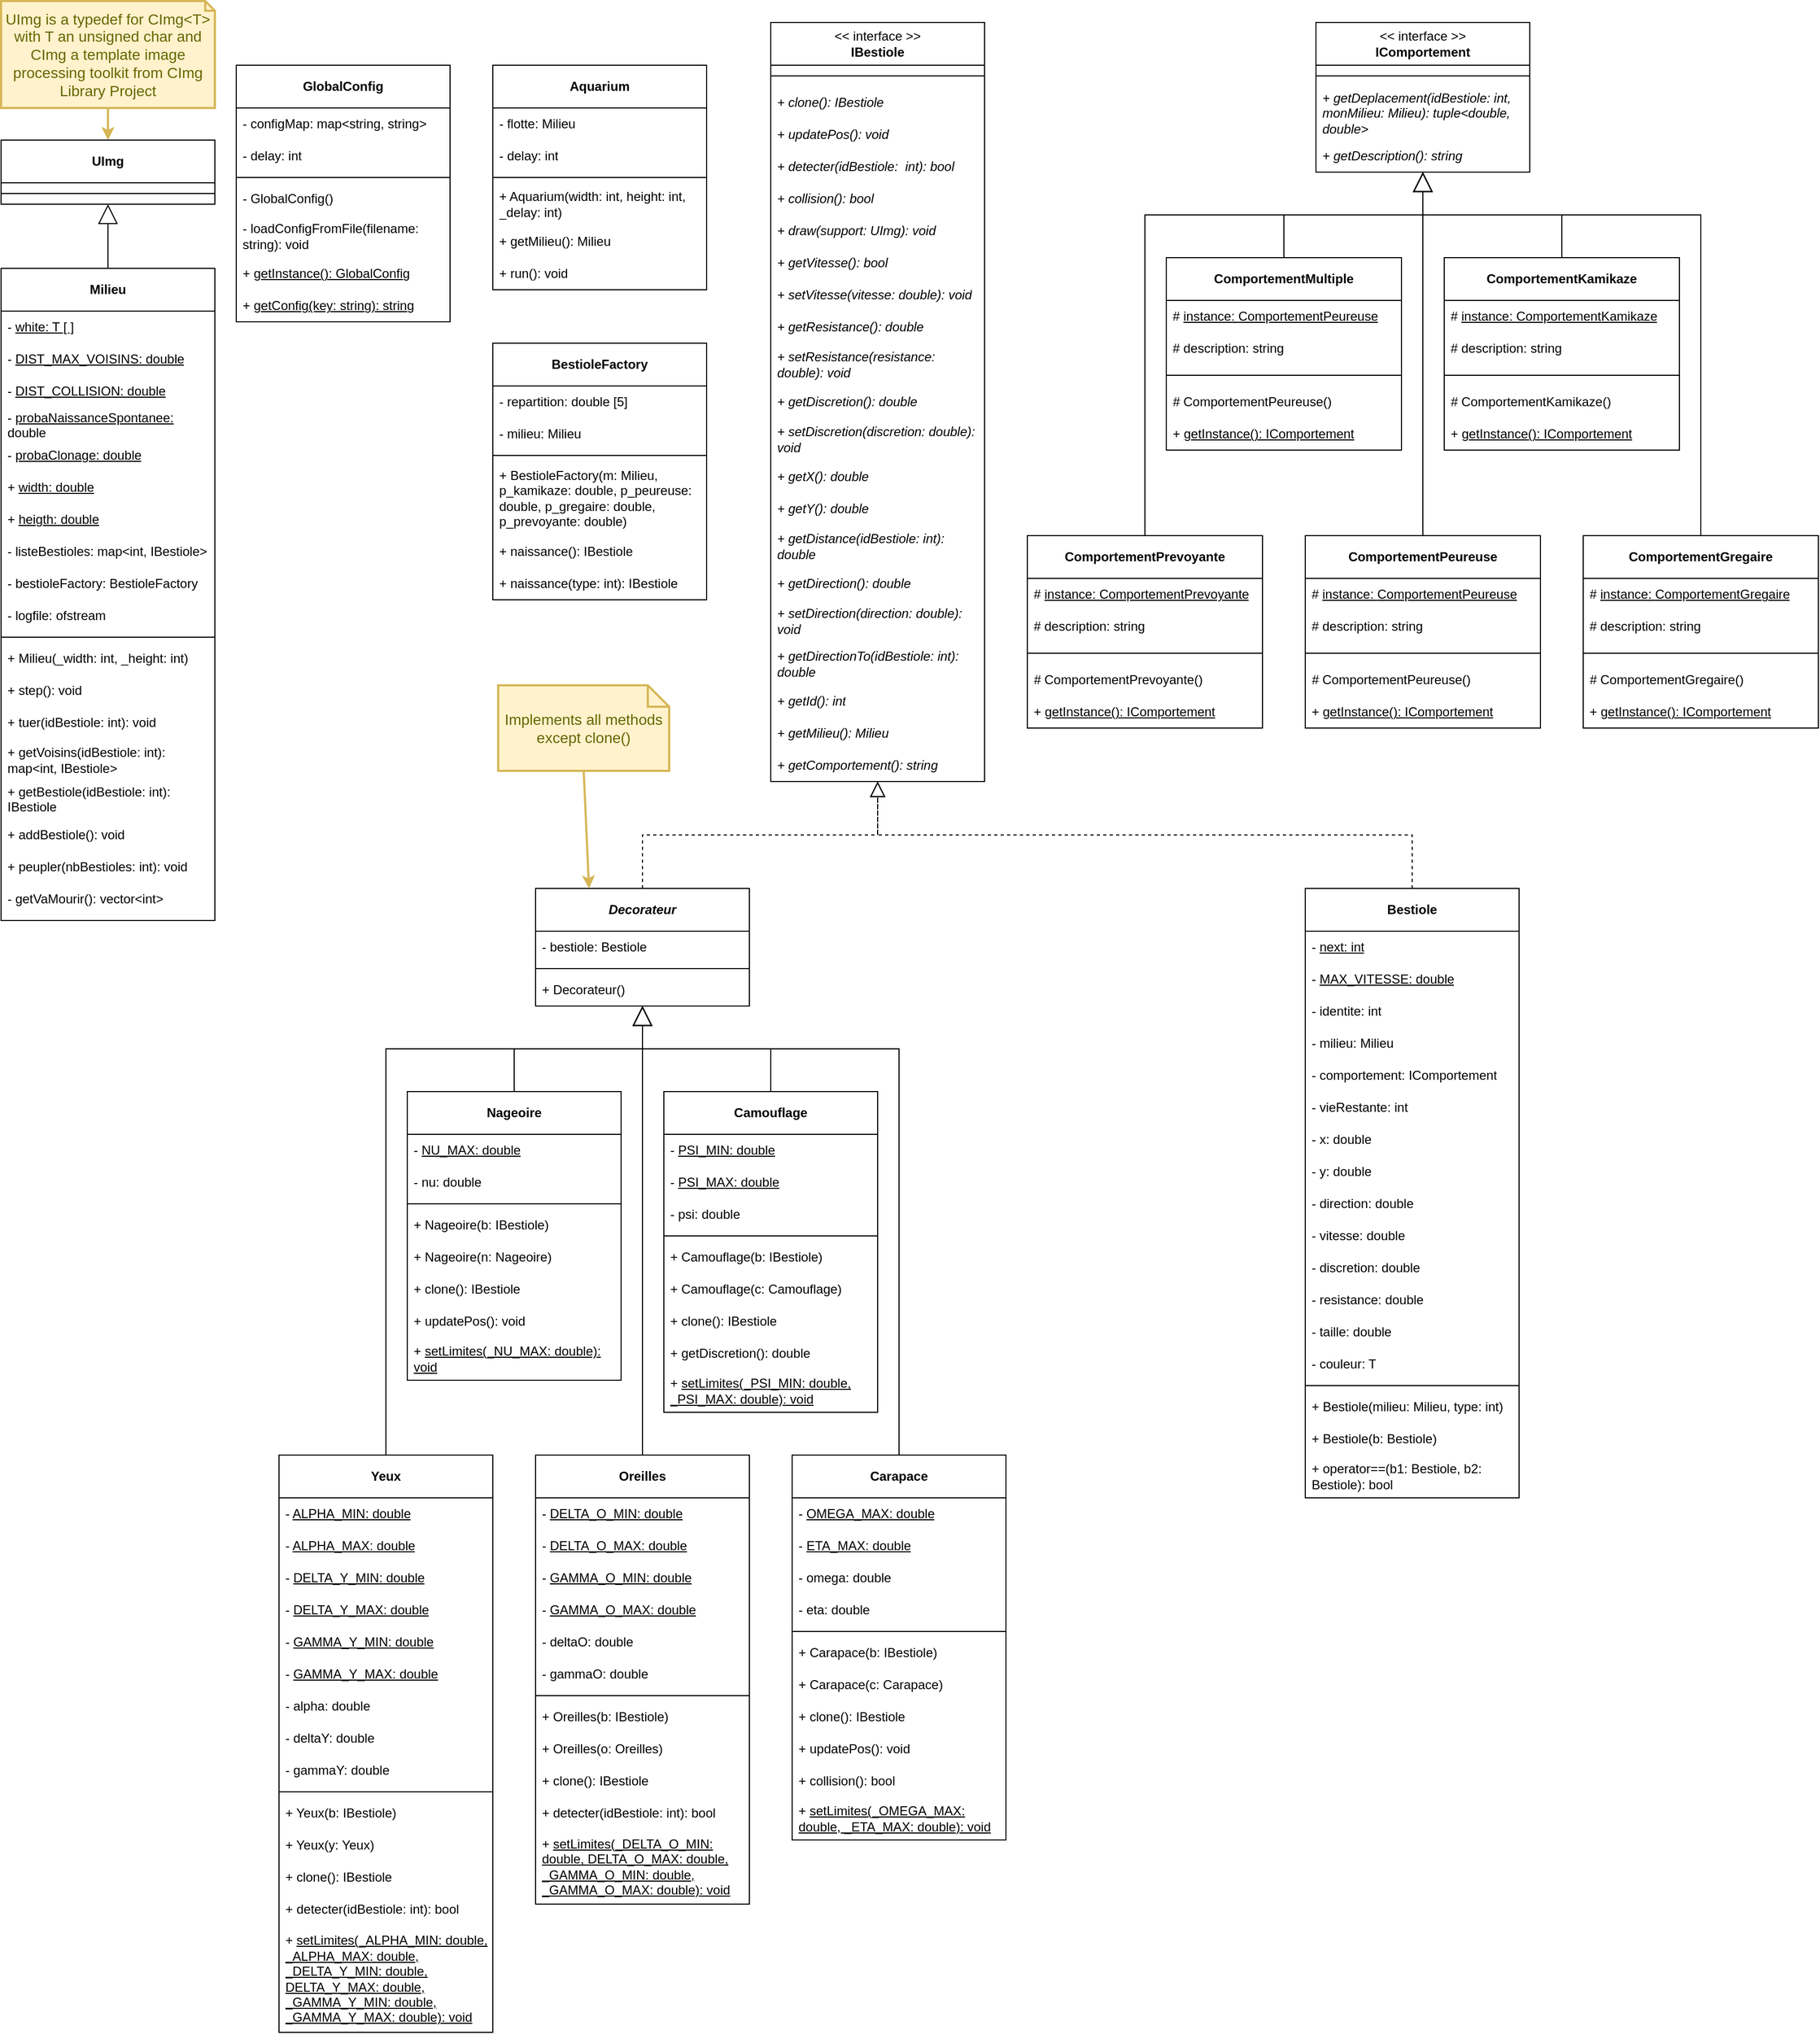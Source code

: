 <mxfile version="24.1.0" type="device">
  <diagram name="Page-1" id="VNZyytYpYAORsoqapi0t">
    <mxGraphModel dx="1167" dy="690" grid="1" gridSize="10" guides="1" tooltips="1" connect="1" arrows="1" fold="1" page="1" pageScale="1" pageWidth="1169" pageHeight="827" math="0" shadow="0">
      <root>
        <mxCell id="0" />
        <mxCell id="1" parent="0" />
        <mxCell id="ok95BExvXhGYeTUp9AcD-1" value="Aquarium" style="swimlane;fontStyle=1;align=center;verticalAlign=middle;childLayout=stackLayout;horizontal=1;startSize=40;horizontalStack=0;resizeParent=1;resizeParentMax=0;resizeLast=0;collapsible=1;marginBottom=0;whiteSpace=wrap;html=1;" parent="1" vertex="1">
          <mxGeometry x="500" y="80" width="200" height="210" as="geometry" />
        </mxCell>
        <mxCell id="ok95BExvXhGYeTUp9AcD-2" value="- flotte: Milieu" style="text;strokeColor=none;fillColor=none;align=left;verticalAlign=middle;spacingLeft=4;spacingRight=4;overflow=hidden;rotatable=0;points=[[0,0.5],[1,0.5]];portConstraint=eastwest;whiteSpace=wrap;html=1;" parent="ok95BExvXhGYeTUp9AcD-1" vertex="1">
          <mxGeometry y="40" width="200" height="30" as="geometry" />
        </mxCell>
        <mxCell id="ok95BExvXhGYeTUp9AcD-5" value="- delay: int" style="text;strokeColor=none;fillColor=none;align=left;verticalAlign=middle;spacingLeft=4;spacingRight=4;overflow=hidden;rotatable=0;points=[[0,0.5],[1,0.5]];portConstraint=eastwest;whiteSpace=wrap;html=1;" parent="ok95BExvXhGYeTUp9AcD-1" vertex="1">
          <mxGeometry y="70" width="200" height="30" as="geometry" />
        </mxCell>
        <mxCell id="ok95BExvXhGYeTUp9AcD-3" value="" style="line;strokeWidth=1;fillColor=none;align=left;verticalAlign=middle;spacingTop=-1;spacingLeft=3;spacingRight=3;rotatable=0;labelPosition=right;points=[];portConstraint=eastwest;strokeColor=inherit;" parent="ok95BExvXhGYeTUp9AcD-1" vertex="1">
          <mxGeometry y="100" width="200" height="10" as="geometry" />
        </mxCell>
        <mxCell id="ok95BExvXhGYeTUp9AcD-4" value="+ Aquarium(width: int, height: int, _delay: int)" style="text;strokeColor=none;fillColor=none;align=left;verticalAlign=middle;spacingLeft=4;spacingRight=4;overflow=hidden;rotatable=0;points=[[0,0.5],[1,0.5]];portConstraint=eastwest;whiteSpace=wrap;html=1;" parent="ok95BExvXhGYeTUp9AcD-1" vertex="1">
          <mxGeometry y="110" width="200" height="40" as="geometry" />
        </mxCell>
        <mxCell id="ok95BExvXhGYeTUp9AcD-7" value="+ getMilieu(): Milieu" style="text;strokeColor=none;fillColor=none;align=left;verticalAlign=middle;spacingLeft=4;spacingRight=4;overflow=hidden;rotatable=0;points=[[0,0.5],[1,0.5]];portConstraint=eastwest;whiteSpace=wrap;html=1;" parent="ok95BExvXhGYeTUp9AcD-1" vertex="1">
          <mxGeometry y="150" width="200" height="30" as="geometry" />
        </mxCell>
        <mxCell id="ok95BExvXhGYeTUp9AcD-8" value="+ run(): void" style="text;strokeColor=none;fillColor=none;align=left;verticalAlign=middle;spacingLeft=4;spacingRight=4;overflow=hidden;rotatable=0;points=[[0,0.5],[1,0.5]];portConstraint=eastwest;whiteSpace=wrap;html=1;" parent="ok95BExvXhGYeTUp9AcD-1" vertex="1">
          <mxGeometry y="180" width="200" height="30" as="geometry" />
        </mxCell>
        <mxCell id="ok95BExvXhGYeTUp9AcD-9" value="&lt;div&gt;&lt;span style=&quot;font-weight: normal;&quot;&gt;&amp;lt;&amp;lt; interface &amp;gt;&amp;gt;&lt;/span&gt;&lt;/div&gt;IBestiole" style="swimlane;fontStyle=1;align=center;verticalAlign=middle;childLayout=stackLayout;horizontal=1;startSize=40;horizontalStack=0;resizeParent=1;resizeParentMax=0;resizeLast=0;collapsible=1;marginBottom=0;whiteSpace=wrap;html=1;" parent="1" vertex="1">
          <mxGeometry x="760" y="40" width="200" height="710" as="geometry">
            <mxRectangle x="760" y="40" width="120" height="40" as="alternateBounds" />
          </mxGeometry>
        </mxCell>
        <mxCell id="ok95BExvXhGYeTUp9AcD-12" value="" style="line;strokeWidth=1;fillColor=none;align=left;verticalAlign=middle;spacingTop=-1;spacingLeft=3;spacingRight=3;rotatable=0;labelPosition=right;points=[];portConstraint=eastwest;strokeColor=inherit;" parent="ok95BExvXhGYeTUp9AcD-9" vertex="1">
          <mxGeometry y="40" width="200" height="20" as="geometry" />
        </mxCell>
        <mxCell id="ok95BExvXhGYeTUp9AcD-14" value="&lt;i&gt;+ clone(): IBestiole&amp;nbsp;&lt;/i&gt;" style="text;strokeColor=none;fillColor=none;align=left;verticalAlign=middle;spacingLeft=4;spacingRight=4;overflow=hidden;rotatable=0;points=[[0,0.5],[1,0.5]];portConstraint=eastwest;whiteSpace=wrap;html=1;" parent="ok95BExvXhGYeTUp9AcD-9" vertex="1">
          <mxGeometry y="60" width="200" height="30" as="geometry" />
        </mxCell>
        <mxCell id="ok95BExvXhGYeTUp9AcD-15" value="&lt;i&gt;+ updatePos(): void&amp;nbsp;&lt;/i&gt;" style="text;strokeColor=none;fillColor=none;align=left;verticalAlign=middle;spacingLeft=4;spacingRight=4;overflow=hidden;rotatable=0;points=[[0,0.5],[1,0.5]];portConstraint=eastwest;whiteSpace=wrap;html=1;" parent="ok95BExvXhGYeTUp9AcD-9" vertex="1">
          <mxGeometry y="90" width="200" height="30" as="geometry" />
        </mxCell>
        <mxCell id="ok95BExvXhGYeTUp9AcD-16" value="&lt;i&gt;+ detecter(idBestiole:&amp;nbsp; int): bool&amp;nbsp;&lt;/i&gt;" style="text;strokeColor=none;fillColor=none;align=left;verticalAlign=middle;spacingLeft=4;spacingRight=4;overflow=hidden;rotatable=0;points=[[0,0.5],[1,0.5]];portConstraint=eastwest;whiteSpace=wrap;html=1;" parent="ok95BExvXhGYeTUp9AcD-9" vertex="1">
          <mxGeometry y="120" width="200" height="30" as="geometry" />
        </mxCell>
        <mxCell id="ok95BExvXhGYeTUp9AcD-17" value="&lt;i&gt;+ collision(): bool&amp;nbsp;&lt;/i&gt;" style="text;strokeColor=none;fillColor=none;align=left;verticalAlign=middle;spacingLeft=4;spacingRight=4;overflow=hidden;rotatable=0;points=[[0,0.5],[1,0.5]];portConstraint=eastwest;whiteSpace=wrap;html=1;" parent="ok95BExvXhGYeTUp9AcD-9" vertex="1">
          <mxGeometry y="150" width="200" height="30" as="geometry" />
        </mxCell>
        <mxCell id="ok95BExvXhGYeTUp9AcD-18" value="&lt;i&gt;+ draw(support: UImg): void&amp;nbsp;&lt;/i&gt;" style="text;strokeColor=none;fillColor=none;align=left;verticalAlign=middle;spacingLeft=4;spacingRight=4;overflow=hidden;rotatable=0;points=[[0,0.5],[1,0.5]];portConstraint=eastwest;whiteSpace=wrap;html=1;" parent="ok95BExvXhGYeTUp9AcD-9" vertex="1">
          <mxGeometry y="180" width="200" height="30" as="geometry" />
        </mxCell>
        <mxCell id="Ur4cxI1nrvtjLNaTLkCB-5" value="&lt;i&gt;+ getVitesse(): bool&lt;/i&gt;" style="text;strokeColor=none;fillColor=none;align=left;verticalAlign=middle;spacingLeft=4;spacingRight=4;overflow=hidden;rotatable=0;points=[[0,0.5],[1,0.5]];portConstraint=eastwest;whiteSpace=wrap;html=1;" vertex="1" parent="ok95BExvXhGYeTUp9AcD-9">
          <mxGeometry y="210" width="200" height="30" as="geometry" />
        </mxCell>
        <mxCell id="Ur4cxI1nrvtjLNaTLkCB-7" value="&lt;i&gt;+ setVitesse(vitesse: double): void&lt;/i&gt;" style="text;strokeColor=none;fillColor=none;align=left;verticalAlign=middle;spacingLeft=4;spacingRight=4;overflow=hidden;rotatable=0;points=[[0,0.5],[1,0.5]];portConstraint=eastwest;whiteSpace=wrap;html=1;" vertex="1" parent="ok95BExvXhGYeTUp9AcD-9">
          <mxGeometry y="240" width="200" height="30" as="geometry" />
        </mxCell>
        <mxCell id="Ur4cxI1nrvtjLNaTLkCB-8" value="&lt;i&gt;+ getResistance(): double&lt;/i&gt;" style="text;strokeColor=none;fillColor=none;align=left;verticalAlign=middle;spacingLeft=4;spacingRight=4;overflow=hidden;rotatable=0;points=[[0,0.5],[1,0.5]];portConstraint=eastwest;whiteSpace=wrap;html=1;" vertex="1" parent="ok95BExvXhGYeTUp9AcD-9">
          <mxGeometry y="270" width="200" height="30" as="geometry" />
        </mxCell>
        <mxCell id="Ur4cxI1nrvtjLNaTLkCB-9" value="&lt;i&gt;+ setResistance(resistance: double): void&lt;/i&gt;" style="text;strokeColor=none;fillColor=none;align=left;verticalAlign=middle;spacingLeft=4;spacingRight=4;overflow=hidden;rotatable=0;points=[[0,0.5],[1,0.5]];portConstraint=eastwest;whiteSpace=wrap;html=1;" vertex="1" parent="ok95BExvXhGYeTUp9AcD-9">
          <mxGeometry y="300" width="200" height="40" as="geometry" />
        </mxCell>
        <mxCell id="Ur4cxI1nrvtjLNaTLkCB-10" value="&lt;i&gt;+ getDiscretion(): double&lt;/i&gt;" style="text;strokeColor=none;fillColor=none;align=left;verticalAlign=middle;spacingLeft=4;spacingRight=4;overflow=hidden;rotatable=0;points=[[0,0.5],[1,0.5]];portConstraint=eastwest;whiteSpace=wrap;html=1;" vertex="1" parent="ok95BExvXhGYeTUp9AcD-9">
          <mxGeometry y="340" width="200" height="30" as="geometry" />
        </mxCell>
        <mxCell id="Ur4cxI1nrvtjLNaTLkCB-11" value="&lt;i&gt;+ setDiscretion(discretion: double): void&lt;/i&gt;" style="text;strokeColor=none;fillColor=none;align=left;verticalAlign=middle;spacingLeft=4;spacingRight=4;overflow=hidden;rotatable=0;points=[[0,0.5],[1,0.5]];portConstraint=eastwest;whiteSpace=wrap;html=1;" vertex="1" parent="ok95BExvXhGYeTUp9AcD-9">
          <mxGeometry y="370" width="200" height="40" as="geometry" />
        </mxCell>
        <mxCell id="Ur4cxI1nrvtjLNaTLkCB-12" value="&lt;i&gt;+ getX(): double&lt;/i&gt;" style="text;strokeColor=none;fillColor=none;align=left;verticalAlign=middle;spacingLeft=4;spacingRight=4;overflow=hidden;rotatable=0;points=[[0,0.5],[1,0.5]];portConstraint=eastwest;whiteSpace=wrap;html=1;" vertex="1" parent="ok95BExvXhGYeTUp9AcD-9">
          <mxGeometry y="410" width="200" height="30" as="geometry" />
        </mxCell>
        <mxCell id="Ur4cxI1nrvtjLNaTLkCB-13" value="&lt;i&gt;+ getY(): double&lt;/i&gt;" style="text;strokeColor=none;fillColor=none;align=left;verticalAlign=middle;spacingLeft=4;spacingRight=4;overflow=hidden;rotatable=0;points=[[0,0.5],[1,0.5]];portConstraint=eastwest;whiteSpace=wrap;html=1;" vertex="1" parent="ok95BExvXhGYeTUp9AcD-9">
          <mxGeometry y="440" width="200" height="30" as="geometry" />
        </mxCell>
        <mxCell id="Ur4cxI1nrvtjLNaTLkCB-14" value="&lt;i&gt;+ getDistance(idBestiole: int): double&lt;/i&gt;" style="text;strokeColor=none;fillColor=none;align=left;verticalAlign=middle;spacingLeft=4;spacingRight=4;overflow=hidden;rotatable=0;points=[[0,0.5],[1,0.5]];portConstraint=eastwest;whiteSpace=wrap;html=1;" vertex="1" parent="ok95BExvXhGYeTUp9AcD-9">
          <mxGeometry y="470" width="200" height="40" as="geometry" />
        </mxCell>
        <mxCell id="Ur4cxI1nrvtjLNaTLkCB-47" value="&lt;i&gt;+ getDirection(): double&lt;/i&gt;" style="text;strokeColor=none;fillColor=none;align=left;verticalAlign=middle;spacingLeft=4;spacingRight=4;overflow=hidden;rotatable=0;points=[[0,0.5],[1,0.5]];portConstraint=eastwest;whiteSpace=wrap;html=1;" vertex="1" parent="ok95BExvXhGYeTUp9AcD-9">
          <mxGeometry y="510" width="200" height="30" as="geometry" />
        </mxCell>
        <mxCell id="Ur4cxI1nrvtjLNaTLkCB-48" value="&lt;i&gt;+ setDirection(direction: double): void&lt;/i&gt;" style="text;strokeColor=none;fillColor=none;align=left;verticalAlign=middle;spacingLeft=4;spacingRight=4;overflow=hidden;rotatable=0;points=[[0,0.5],[1,0.5]];portConstraint=eastwest;whiteSpace=wrap;html=1;" vertex="1" parent="ok95BExvXhGYeTUp9AcD-9">
          <mxGeometry y="540" width="200" height="40" as="geometry" />
        </mxCell>
        <mxCell id="Ur4cxI1nrvtjLNaTLkCB-49" value="&lt;i&gt;+ getDirectionTo(idBestiole: int): double&lt;/i&gt;" style="text;strokeColor=none;fillColor=none;align=left;verticalAlign=middle;spacingLeft=4;spacingRight=4;overflow=hidden;rotatable=0;points=[[0,0.5],[1,0.5]];portConstraint=eastwest;whiteSpace=wrap;html=1;" vertex="1" parent="ok95BExvXhGYeTUp9AcD-9">
          <mxGeometry y="580" width="200" height="40" as="geometry" />
        </mxCell>
        <mxCell id="Ur4cxI1nrvtjLNaTLkCB-50" value="&lt;i&gt;+ getId(): int&lt;/i&gt;" style="text;strokeColor=none;fillColor=none;align=left;verticalAlign=middle;spacingLeft=4;spacingRight=4;overflow=hidden;rotatable=0;points=[[0,0.5],[1,0.5]];portConstraint=eastwest;whiteSpace=wrap;html=1;" vertex="1" parent="ok95BExvXhGYeTUp9AcD-9">
          <mxGeometry y="620" width="200" height="30" as="geometry" />
        </mxCell>
        <mxCell id="Ur4cxI1nrvtjLNaTLkCB-51" value="&lt;i&gt;+ getMilieu(): Milieu&lt;/i&gt;" style="text;strokeColor=none;fillColor=none;align=left;verticalAlign=middle;spacingLeft=4;spacingRight=4;overflow=hidden;rotatable=0;points=[[0,0.5],[1,0.5]];portConstraint=eastwest;whiteSpace=wrap;html=1;" vertex="1" parent="ok95BExvXhGYeTUp9AcD-9">
          <mxGeometry y="650" width="200" height="30" as="geometry" />
        </mxCell>
        <mxCell id="Ur4cxI1nrvtjLNaTLkCB-52" value="&lt;i&gt;+ getComportement(): string&lt;/i&gt;" style="text;strokeColor=none;fillColor=none;align=left;verticalAlign=middle;spacingLeft=4;spacingRight=4;overflow=hidden;rotatable=0;points=[[0,0.5],[1,0.5]];portConstraint=eastwest;whiteSpace=wrap;html=1;" vertex="1" parent="ok95BExvXhGYeTUp9AcD-9">
          <mxGeometry y="680" width="200" height="30" as="geometry" />
        </mxCell>
        <mxCell id="ok95BExvXhGYeTUp9AcD-19" value="Bestiole" style="swimlane;fontStyle=1;align=center;verticalAlign=middle;childLayout=stackLayout;horizontal=1;startSize=40;horizontalStack=0;resizeParent=1;resizeParentMax=0;resizeLast=0;collapsible=1;marginBottom=0;whiteSpace=wrap;html=1;" parent="1" vertex="1">
          <mxGeometry x="1260" y="850" width="200" height="570" as="geometry" />
        </mxCell>
        <mxCell id="ok95BExvXhGYeTUp9AcD-20" value="- &lt;u&gt;next: int&lt;/u&gt;" style="text;strokeColor=none;fillColor=none;align=left;verticalAlign=middle;spacingLeft=4;spacingRight=4;overflow=hidden;rotatable=0;points=[[0,0.5],[1,0.5]];portConstraint=eastwest;whiteSpace=wrap;html=1;" parent="ok95BExvXhGYeTUp9AcD-19" vertex="1">
          <mxGeometry y="40" width="200" height="30" as="geometry" />
        </mxCell>
        <mxCell id="ok95BExvXhGYeTUp9AcD-37" value="- &lt;u&gt;MAX_VITESSE: double&lt;/u&gt;" style="text;strokeColor=none;fillColor=none;align=left;verticalAlign=middle;spacingLeft=4;spacingRight=4;overflow=hidden;rotatable=0;points=[[0,0.5],[1,0.5]];portConstraint=eastwest;whiteSpace=wrap;html=1;" parent="ok95BExvXhGYeTUp9AcD-19" vertex="1">
          <mxGeometry y="70" width="200" height="30" as="geometry" />
        </mxCell>
        <mxCell id="ok95BExvXhGYeTUp9AcD-21" value="- identite: int" style="text;strokeColor=none;fillColor=none;align=left;verticalAlign=middle;spacingLeft=4;spacingRight=4;overflow=hidden;rotatable=0;points=[[0,0.5],[1,0.5]];portConstraint=eastwest;whiteSpace=wrap;html=1;" parent="ok95BExvXhGYeTUp9AcD-19" vertex="1">
          <mxGeometry y="100" width="200" height="30" as="geometry" />
        </mxCell>
        <mxCell id="ok95BExvXhGYeTUp9AcD-26" value="- milieu: Milieu" style="text;strokeColor=none;fillColor=none;align=left;verticalAlign=middle;spacingLeft=4;spacingRight=4;overflow=hidden;rotatable=0;points=[[0,0.5],[1,0.5]];portConstraint=eastwest;whiteSpace=wrap;html=1;" parent="ok95BExvXhGYeTUp9AcD-19" vertex="1">
          <mxGeometry y="130" width="200" height="30" as="geometry" />
        </mxCell>
        <mxCell id="ok95BExvXhGYeTUp9AcD-27" value="- comportement: IComportement" style="text;strokeColor=none;fillColor=none;align=left;verticalAlign=middle;spacingLeft=4;spacingRight=4;overflow=hidden;rotatable=0;points=[[0,0.5],[1,0.5]];portConstraint=eastwest;whiteSpace=wrap;html=1;" parent="ok95BExvXhGYeTUp9AcD-19" vertex="1">
          <mxGeometry y="160" width="200" height="30" as="geometry" />
        </mxCell>
        <mxCell id="ok95BExvXhGYeTUp9AcD-28" value="- vieRestante: int" style="text;strokeColor=none;fillColor=none;align=left;verticalAlign=middle;spacingLeft=4;spacingRight=4;overflow=hidden;rotatable=0;points=[[0,0.5],[1,0.5]];portConstraint=eastwest;whiteSpace=wrap;html=1;" parent="ok95BExvXhGYeTUp9AcD-19" vertex="1">
          <mxGeometry y="190" width="200" height="30" as="geometry" />
        </mxCell>
        <mxCell id="ok95BExvXhGYeTUp9AcD-29" value="- x: double" style="text;strokeColor=none;fillColor=none;align=left;verticalAlign=middle;spacingLeft=4;spacingRight=4;overflow=hidden;rotatable=0;points=[[0,0.5],[1,0.5]];portConstraint=eastwest;whiteSpace=wrap;html=1;" parent="ok95BExvXhGYeTUp9AcD-19" vertex="1">
          <mxGeometry y="220" width="200" height="30" as="geometry" />
        </mxCell>
        <mxCell id="ok95BExvXhGYeTUp9AcD-30" value="- y: double" style="text;strokeColor=none;fillColor=none;align=left;verticalAlign=middle;spacingLeft=4;spacingRight=4;overflow=hidden;rotatable=0;points=[[0,0.5],[1,0.5]];portConstraint=eastwest;whiteSpace=wrap;html=1;" parent="ok95BExvXhGYeTUp9AcD-19" vertex="1">
          <mxGeometry y="250" width="200" height="30" as="geometry" />
        </mxCell>
        <mxCell id="ok95BExvXhGYeTUp9AcD-31" value="- direction: double" style="text;strokeColor=none;fillColor=none;align=left;verticalAlign=middle;spacingLeft=4;spacingRight=4;overflow=hidden;rotatable=0;points=[[0,0.5],[1,0.5]];portConstraint=eastwest;whiteSpace=wrap;html=1;" parent="ok95BExvXhGYeTUp9AcD-19" vertex="1">
          <mxGeometry y="280" width="200" height="30" as="geometry" />
        </mxCell>
        <mxCell id="ok95BExvXhGYeTUp9AcD-32" value="- vitesse: double" style="text;strokeColor=none;fillColor=none;align=left;verticalAlign=middle;spacingLeft=4;spacingRight=4;overflow=hidden;rotatable=0;points=[[0,0.5],[1,0.5]];portConstraint=eastwest;whiteSpace=wrap;html=1;" parent="ok95BExvXhGYeTUp9AcD-19" vertex="1">
          <mxGeometry y="310" width="200" height="30" as="geometry" />
        </mxCell>
        <mxCell id="ok95BExvXhGYeTUp9AcD-33" value="- discretion: double" style="text;strokeColor=none;fillColor=none;align=left;verticalAlign=middle;spacingLeft=4;spacingRight=4;overflow=hidden;rotatable=0;points=[[0,0.5],[1,0.5]];portConstraint=eastwest;whiteSpace=wrap;html=1;" parent="ok95BExvXhGYeTUp9AcD-19" vertex="1">
          <mxGeometry y="340" width="200" height="30" as="geometry" />
        </mxCell>
        <mxCell id="ok95BExvXhGYeTUp9AcD-34" value="- resistance: double" style="text;strokeColor=none;fillColor=none;align=left;verticalAlign=middle;spacingLeft=4;spacingRight=4;overflow=hidden;rotatable=0;points=[[0,0.5],[1,0.5]];portConstraint=eastwest;whiteSpace=wrap;html=1;" parent="ok95BExvXhGYeTUp9AcD-19" vertex="1">
          <mxGeometry y="370" width="200" height="30" as="geometry" />
        </mxCell>
        <mxCell id="ok95BExvXhGYeTUp9AcD-35" value="- taille: double" style="text;strokeColor=none;fillColor=none;align=left;verticalAlign=middle;spacingLeft=4;spacingRight=4;overflow=hidden;rotatable=0;points=[[0,0.5],[1,0.5]];portConstraint=eastwest;whiteSpace=wrap;html=1;" parent="ok95BExvXhGYeTUp9AcD-19" vertex="1">
          <mxGeometry y="400" width="200" height="30" as="geometry" />
        </mxCell>
        <mxCell id="ok95BExvXhGYeTUp9AcD-36" value="- couleur: T" style="text;strokeColor=none;fillColor=none;align=left;verticalAlign=middle;spacingLeft=4;spacingRight=4;overflow=hidden;rotatable=0;points=[[0,0.5],[1,0.5]];portConstraint=eastwest;whiteSpace=wrap;html=1;" parent="ok95BExvXhGYeTUp9AcD-19" vertex="1">
          <mxGeometry y="430" width="200" height="30" as="geometry" />
        </mxCell>
        <mxCell id="ok95BExvXhGYeTUp9AcD-22" value="" style="line;strokeWidth=1;fillColor=none;align=left;verticalAlign=middle;spacingTop=-1;spacingLeft=3;spacingRight=3;rotatable=0;labelPosition=right;points=[];portConstraint=eastwest;strokeColor=inherit;" parent="ok95BExvXhGYeTUp9AcD-19" vertex="1">
          <mxGeometry y="460" width="200" height="10" as="geometry" />
        </mxCell>
        <mxCell id="ok95BExvXhGYeTUp9AcD-23" value="+ Bestiole(milieu: Milieu, type: int)" style="text;strokeColor=none;fillColor=none;align=left;verticalAlign=middle;spacingLeft=4;spacingRight=4;overflow=hidden;rotatable=0;points=[[0,0.5],[1,0.5]];portConstraint=eastwest;whiteSpace=wrap;html=1;" parent="ok95BExvXhGYeTUp9AcD-19" vertex="1">
          <mxGeometry y="470" width="200" height="30" as="geometry" />
        </mxCell>
        <mxCell id="ok95BExvXhGYeTUp9AcD-24" value="+ Bestiole(b: Bestiole)" style="text;strokeColor=none;fillColor=none;align=left;verticalAlign=middle;spacingLeft=4;spacingRight=4;overflow=hidden;rotatable=0;points=[[0,0.5],[1,0.5]];portConstraint=eastwest;whiteSpace=wrap;html=1;" parent="ok95BExvXhGYeTUp9AcD-19" vertex="1">
          <mxGeometry y="500" width="200" height="30" as="geometry" />
        </mxCell>
        <mxCell id="Ur4cxI1nrvtjLNaTLkCB-53" value="+ operator==(b1: Bestiole, b2: Bestiole): bool" style="text;strokeColor=none;fillColor=none;align=left;verticalAlign=middle;spacingLeft=4;spacingRight=4;overflow=hidden;rotatable=0;points=[[0,0.5],[1,0.5]];portConstraint=eastwest;whiteSpace=wrap;html=1;" vertex="1" parent="ok95BExvXhGYeTUp9AcD-19">
          <mxGeometry y="530" width="200" height="40" as="geometry" />
        </mxCell>
        <mxCell id="Ur4cxI1nrvtjLNaTLkCB-54" value="BestioleFactory" style="swimlane;fontStyle=1;align=center;verticalAlign=middle;childLayout=stackLayout;horizontal=1;startSize=40;horizontalStack=0;resizeParent=1;resizeParentMax=0;resizeLast=0;collapsible=1;marginBottom=0;whiteSpace=wrap;html=1;" vertex="1" parent="1">
          <mxGeometry x="500" y="340" width="200" height="240" as="geometry" />
        </mxCell>
        <mxCell id="Ur4cxI1nrvtjLNaTLkCB-55" value="- repartition: double [5]" style="text;strokeColor=none;fillColor=none;align=left;verticalAlign=middle;spacingLeft=4;spacingRight=4;overflow=hidden;rotatable=0;points=[[0,0.5],[1,0.5]];portConstraint=eastwest;whiteSpace=wrap;html=1;" vertex="1" parent="Ur4cxI1nrvtjLNaTLkCB-54">
          <mxGeometry y="40" width="200" height="30" as="geometry" />
        </mxCell>
        <mxCell id="Ur4cxI1nrvtjLNaTLkCB-56" value="- milieu&lt;span style=&quot;background-color: initial;&quot;&gt;: Milieu&lt;/span&gt;" style="text;strokeColor=none;fillColor=none;align=left;verticalAlign=middle;spacingLeft=4;spacingRight=4;overflow=hidden;rotatable=0;points=[[0,0.5],[1,0.5]];portConstraint=eastwest;whiteSpace=wrap;html=1;" vertex="1" parent="Ur4cxI1nrvtjLNaTLkCB-54">
          <mxGeometry y="70" width="200" height="30" as="geometry" />
        </mxCell>
        <mxCell id="Ur4cxI1nrvtjLNaTLkCB-57" value="" style="line;strokeWidth=1;fillColor=none;align=left;verticalAlign=middle;spacingTop=-1;spacingLeft=3;spacingRight=3;rotatable=0;labelPosition=right;points=[];portConstraint=eastwest;strokeColor=inherit;" vertex="1" parent="Ur4cxI1nrvtjLNaTLkCB-54">
          <mxGeometry y="100" width="200" height="10" as="geometry" />
        </mxCell>
        <mxCell id="Ur4cxI1nrvtjLNaTLkCB-58" value="+ BestioleFactory(m: Milieu, p_kamikaze: double, p_peureuse: double, p_gregaire: double, p_prevoyante: double)" style="text;strokeColor=none;fillColor=none;align=left;verticalAlign=middle;spacingLeft=4;spacingRight=4;overflow=hidden;rotatable=0;points=[[0,0.5],[1,0.5]];portConstraint=eastwest;whiteSpace=wrap;html=1;" vertex="1" parent="Ur4cxI1nrvtjLNaTLkCB-54">
          <mxGeometry y="110" width="200" height="70" as="geometry" />
        </mxCell>
        <mxCell id="Ur4cxI1nrvtjLNaTLkCB-59" value="+ naissance(): IBestiole" style="text;strokeColor=none;fillColor=none;align=left;verticalAlign=middle;spacingLeft=4;spacingRight=4;overflow=hidden;rotatable=0;points=[[0,0.5],[1,0.5]];portConstraint=eastwest;whiteSpace=wrap;html=1;" vertex="1" parent="Ur4cxI1nrvtjLNaTLkCB-54">
          <mxGeometry y="180" width="200" height="30" as="geometry" />
        </mxCell>
        <mxCell id="Ur4cxI1nrvtjLNaTLkCB-60" value="+ naissance(type: int): IBestiole" style="text;strokeColor=none;fillColor=none;align=left;verticalAlign=middle;spacingLeft=4;spacingRight=4;overflow=hidden;rotatable=0;points=[[0,0.5],[1,0.5]];portConstraint=eastwest;whiteSpace=wrap;html=1;" vertex="1" parent="Ur4cxI1nrvtjLNaTLkCB-54">
          <mxGeometry y="210" width="200" height="30" as="geometry" />
        </mxCell>
        <mxCell id="Ur4cxI1nrvtjLNaTLkCB-61" value="" style="endArrow=block;dashed=1;endFill=0;endSize=12;html=1;rounded=0;exitX=0.5;exitY=0;exitDx=0;exitDy=0;entryX=0.5;entryY=1;entryDx=0;entryDy=0;" edge="1" parent="1" source="ok95BExvXhGYeTUp9AcD-19" target="ok95BExvXhGYeTUp9AcD-9">
          <mxGeometry width="160" relative="1" as="geometry">
            <mxPoint x="800" y="760" as="sourcePoint" />
            <mxPoint x="840" y="790" as="targetPoint" />
            <Array as="points">
              <mxPoint x="1360" y="800" />
              <mxPoint x="860" y="800" />
            </Array>
          </mxGeometry>
        </mxCell>
        <mxCell id="Ur4cxI1nrvtjLNaTLkCB-62" value="&lt;i&gt;Decorateur&lt;/i&gt;" style="swimlane;fontStyle=1;align=center;verticalAlign=middle;childLayout=stackLayout;horizontal=1;startSize=40;horizontalStack=0;resizeParent=1;resizeParentMax=0;resizeLast=0;collapsible=1;marginBottom=0;whiteSpace=wrap;html=1;" vertex="1" parent="1">
          <mxGeometry x="540" y="850" width="200" height="110" as="geometry">
            <mxRectangle x="540" y="850" width="100" height="40" as="alternateBounds" />
          </mxGeometry>
        </mxCell>
        <mxCell id="Ur4cxI1nrvtjLNaTLkCB-63" value="- bestiole: Bestiole" style="text;strokeColor=none;fillColor=none;align=left;verticalAlign=middle;spacingLeft=4;spacingRight=4;overflow=hidden;rotatable=0;points=[[0,0.5],[1,0.5]];portConstraint=eastwest;whiteSpace=wrap;html=1;" vertex="1" parent="Ur4cxI1nrvtjLNaTLkCB-62">
          <mxGeometry y="40" width="200" height="30" as="geometry" />
        </mxCell>
        <mxCell id="Ur4cxI1nrvtjLNaTLkCB-65" value="" style="line;strokeWidth=1;fillColor=none;align=left;verticalAlign=middle;spacingTop=-1;spacingLeft=3;spacingRight=3;rotatable=0;labelPosition=right;points=[];portConstraint=eastwest;strokeColor=inherit;" vertex="1" parent="Ur4cxI1nrvtjLNaTLkCB-62">
          <mxGeometry y="70" width="200" height="10" as="geometry" />
        </mxCell>
        <mxCell id="Ur4cxI1nrvtjLNaTLkCB-66" value="+ Decorateur()" style="text;strokeColor=none;fillColor=none;align=left;verticalAlign=middle;spacingLeft=4;spacingRight=4;overflow=hidden;rotatable=0;points=[[0,0.5],[1,0.5]];portConstraint=eastwest;whiteSpace=wrap;html=1;" vertex="1" parent="Ur4cxI1nrvtjLNaTLkCB-62">
          <mxGeometry y="80" width="200" height="30" as="geometry" />
        </mxCell>
        <mxCell id="Ur4cxI1nrvtjLNaTLkCB-70" value="" style="endArrow=block;dashed=1;endFill=0;endSize=12;html=1;rounded=0;entryX=0.5;entryY=1;entryDx=0;entryDy=0;exitX=0.5;exitY=0;exitDx=0;exitDy=0;" edge="1" parent="1" source="Ur4cxI1nrvtjLNaTLkCB-62" target="ok95BExvXhGYeTUp9AcD-9">
          <mxGeometry width="160" relative="1" as="geometry">
            <mxPoint x="690" y="870" as="sourcePoint" />
            <mxPoint x="820" y="790" as="targetPoint" />
            <Array as="points">
              <mxPoint x="640" y="800" />
              <mxPoint x="860" y="800" />
            </Array>
          </mxGeometry>
        </mxCell>
        <mxCell id="Ur4cxI1nrvtjLNaTLkCB-71" value="Implements all methods except clone()" style="shape=note;strokeWidth=2;fontSize=14;size=20;whiteSpace=wrap;html=1;fillColor=#fff2cc;strokeColor=#D6B656;fontColor=#666600;" vertex="1" parent="1">
          <mxGeometry x="505" y="660" width="160" height="80" as="geometry" />
        </mxCell>
        <mxCell id="Ur4cxI1nrvtjLNaTLkCB-72" value="" style="endArrow=classic;html=1;rounded=0;exitX=0.5;exitY=1;exitDx=0;exitDy=0;exitPerimeter=0;strokeColor=#D6B656;strokeWidth=2;entryX=0.25;entryY=0;entryDx=0;entryDy=0;" edge="1" parent="1" source="Ur4cxI1nrvtjLNaTLkCB-71" target="Ur4cxI1nrvtjLNaTLkCB-62">
          <mxGeometry width="50" height="50" relative="1" as="geometry">
            <mxPoint x="570" y="940" as="sourcePoint" />
            <mxPoint x="520" y="870" as="targetPoint" />
          </mxGeometry>
        </mxCell>
        <mxCell id="Ur4cxI1nrvtjLNaTLkCB-74" value="" style="endArrow=block;endSize=16;endFill=0;html=1;rounded=0;entryX=0.5;entryY=1;entryDx=0;entryDy=0;exitX=0.5;exitY=0;exitDx=0;exitDy=0;" edge="1" parent="1" source="Ur4cxI1nrvtjLNaTLkCB-80" target="Ur4cxI1nrvtjLNaTLkCB-62">
          <mxGeometry width="160" relative="1" as="geometry">
            <mxPoint x="510" y="1030" as="sourcePoint" />
            <mxPoint x="670" y="1010" as="targetPoint" />
            <Array as="points">
              <mxPoint x="400" y="1000" />
              <mxPoint x="640" y="1000" />
            </Array>
          </mxGeometry>
        </mxCell>
        <mxCell id="Ur4cxI1nrvtjLNaTLkCB-76" value="" style="endArrow=block;endSize=16;endFill=0;html=1;rounded=0;entryX=0.5;entryY=1;entryDx=0;entryDy=0;exitX=0.5;exitY=0;exitDx=0;exitDy=0;" edge="1" parent="1" source="Ur4cxI1nrvtjLNaTLkCB-96" target="Ur4cxI1nrvtjLNaTLkCB-62">
          <mxGeometry width="160" relative="1" as="geometry">
            <mxPoint x="520" y="1040" as="sourcePoint" />
            <mxPoint x="680" y="1020" as="targetPoint" />
            <Array as="points" />
          </mxGeometry>
        </mxCell>
        <mxCell id="Ur4cxI1nrvtjLNaTLkCB-77" value="" style="endArrow=block;endSize=16;endFill=0;html=1;rounded=0;entryX=0.5;entryY=1;entryDx=0;entryDy=0;exitX=0.5;exitY=0;exitDx=0;exitDy=0;" edge="1" parent="1" source="Ur4cxI1nrvtjLNaTLkCB-112" target="Ur4cxI1nrvtjLNaTLkCB-62">
          <mxGeometry width="160" relative="1" as="geometry">
            <mxPoint x="530" y="1050" as="sourcePoint" />
            <mxPoint x="690" y="1030" as="targetPoint" />
            <Array as="points">
              <mxPoint x="520" y="1000" />
              <mxPoint x="640" y="1000" />
            </Array>
          </mxGeometry>
        </mxCell>
        <mxCell id="Ur4cxI1nrvtjLNaTLkCB-78" value="" style="endArrow=block;endSize=16;endFill=0;html=1;rounded=0;entryX=0.5;entryY=1;entryDx=0;entryDy=0;exitX=0.5;exitY=0;exitDx=0;exitDy=0;" edge="1" parent="1" source="Ur4cxI1nrvtjLNaTLkCB-128" target="Ur4cxI1nrvtjLNaTLkCB-62">
          <mxGeometry width="160" relative="1" as="geometry">
            <mxPoint x="540" y="1060" as="sourcePoint" />
            <mxPoint x="700" y="1040" as="targetPoint" />
            <Array as="points">
              <mxPoint x="880" y="1000" />
              <mxPoint x="640" y="1000" />
            </Array>
          </mxGeometry>
        </mxCell>
        <mxCell id="Ur4cxI1nrvtjLNaTLkCB-79" value="" style="endArrow=block;endSize=16;endFill=0;html=1;rounded=0;entryX=0.5;entryY=1;entryDx=0;entryDy=0;exitX=0.5;exitY=0;exitDx=0;exitDy=0;" edge="1" parent="1" source="Ur4cxI1nrvtjLNaTLkCB-144" target="Ur4cxI1nrvtjLNaTLkCB-62">
          <mxGeometry width="160" relative="1" as="geometry">
            <mxPoint x="550" y="1070" as="sourcePoint" />
            <mxPoint x="710" y="1050" as="targetPoint" />
            <Array as="points">
              <mxPoint x="760" y="1000" />
              <mxPoint x="640" y="1000" />
            </Array>
          </mxGeometry>
        </mxCell>
        <mxCell id="Ur4cxI1nrvtjLNaTLkCB-80" value="Yeux" style="swimlane;fontStyle=1;align=center;verticalAlign=middle;childLayout=stackLayout;horizontal=1;startSize=40;horizontalStack=0;resizeParent=1;resizeParentMax=0;resizeLast=0;collapsible=1;marginBottom=0;whiteSpace=wrap;html=1;" vertex="1" parent="1">
          <mxGeometry x="300" y="1380" width="200" height="540" as="geometry">
            <mxRectangle x="540" y="850" width="100" height="40" as="alternateBounds" />
          </mxGeometry>
        </mxCell>
        <mxCell id="Ur4cxI1nrvtjLNaTLkCB-86" value="- &lt;u&gt;ALPHA_MIN: double&lt;/u&gt;" style="text;strokeColor=none;fillColor=none;align=left;verticalAlign=middle;spacingLeft=4;spacingRight=4;overflow=hidden;rotatable=0;points=[[0,0.5],[1,0.5]];portConstraint=eastwest;whiteSpace=wrap;html=1;" vertex="1" parent="Ur4cxI1nrvtjLNaTLkCB-80">
          <mxGeometry y="40" width="200" height="30" as="geometry" />
        </mxCell>
        <mxCell id="Ur4cxI1nrvtjLNaTLkCB-87" value="- &lt;u&gt;ALPHA_MAX: double&lt;/u&gt;" style="text;strokeColor=none;fillColor=none;align=left;verticalAlign=middle;spacingLeft=4;spacingRight=4;overflow=hidden;rotatable=0;points=[[0,0.5],[1,0.5]];portConstraint=eastwest;whiteSpace=wrap;html=1;" vertex="1" parent="Ur4cxI1nrvtjLNaTLkCB-80">
          <mxGeometry y="70" width="200" height="30" as="geometry" />
        </mxCell>
        <mxCell id="Ur4cxI1nrvtjLNaTLkCB-88" value="- &lt;u&gt;DELTA_Y_MIN: double&lt;/u&gt;" style="text;strokeColor=none;fillColor=none;align=left;verticalAlign=middle;spacingLeft=4;spacingRight=4;overflow=hidden;rotatable=0;points=[[0,0.5],[1,0.5]];portConstraint=eastwest;whiteSpace=wrap;html=1;" vertex="1" parent="Ur4cxI1nrvtjLNaTLkCB-80">
          <mxGeometry y="100" width="200" height="30" as="geometry" />
        </mxCell>
        <mxCell id="Ur4cxI1nrvtjLNaTLkCB-89" value="- &lt;u&gt;DELTA_Y_MAX: double&lt;/u&gt;" style="text;strokeColor=none;fillColor=none;align=left;verticalAlign=middle;spacingLeft=4;spacingRight=4;overflow=hidden;rotatable=0;points=[[0,0.5],[1,0.5]];portConstraint=eastwest;whiteSpace=wrap;html=1;" vertex="1" parent="Ur4cxI1nrvtjLNaTLkCB-80">
          <mxGeometry y="130" width="200" height="30" as="geometry" />
        </mxCell>
        <mxCell id="Ur4cxI1nrvtjLNaTLkCB-90" value="- &lt;u&gt;GAMMA_Y_MIN: double&lt;/u&gt;" style="text;strokeColor=none;fillColor=none;align=left;verticalAlign=middle;spacingLeft=4;spacingRight=4;overflow=hidden;rotatable=0;points=[[0,0.5],[1,0.5]];portConstraint=eastwest;whiteSpace=wrap;html=1;" vertex="1" parent="Ur4cxI1nrvtjLNaTLkCB-80">
          <mxGeometry y="160" width="200" height="30" as="geometry" />
        </mxCell>
        <mxCell id="Ur4cxI1nrvtjLNaTLkCB-91" value="- &lt;u&gt;GAMMA_Y_MAX: double&lt;/u&gt;" style="text;strokeColor=none;fillColor=none;align=left;verticalAlign=middle;spacingLeft=4;spacingRight=4;overflow=hidden;rotatable=0;points=[[0,0.5],[1,0.5]];portConstraint=eastwest;whiteSpace=wrap;html=1;" vertex="1" parent="Ur4cxI1nrvtjLNaTLkCB-80">
          <mxGeometry y="190" width="200" height="30" as="geometry" />
        </mxCell>
        <mxCell id="Ur4cxI1nrvtjLNaTLkCB-81" value="- alpha: double" style="text;strokeColor=none;fillColor=none;align=left;verticalAlign=middle;spacingLeft=4;spacingRight=4;overflow=hidden;rotatable=0;points=[[0,0.5],[1,0.5]];portConstraint=eastwest;whiteSpace=wrap;html=1;" vertex="1" parent="Ur4cxI1nrvtjLNaTLkCB-80">
          <mxGeometry y="220" width="200" height="30" as="geometry" />
        </mxCell>
        <mxCell id="Ur4cxI1nrvtjLNaTLkCB-84" value="- deltaY: double" style="text;strokeColor=none;fillColor=none;align=left;verticalAlign=middle;spacingLeft=4;spacingRight=4;overflow=hidden;rotatable=0;points=[[0,0.5],[1,0.5]];portConstraint=eastwest;whiteSpace=wrap;html=1;" vertex="1" parent="Ur4cxI1nrvtjLNaTLkCB-80">
          <mxGeometry y="250" width="200" height="30" as="geometry" />
        </mxCell>
        <mxCell id="Ur4cxI1nrvtjLNaTLkCB-85" value="- gammaY: double" style="text;strokeColor=none;fillColor=none;align=left;verticalAlign=middle;spacingLeft=4;spacingRight=4;overflow=hidden;rotatable=0;points=[[0,0.5],[1,0.5]];portConstraint=eastwest;whiteSpace=wrap;html=1;" vertex="1" parent="Ur4cxI1nrvtjLNaTLkCB-80">
          <mxGeometry y="280" width="200" height="30" as="geometry" />
        </mxCell>
        <mxCell id="Ur4cxI1nrvtjLNaTLkCB-82" value="" style="line;strokeWidth=1;fillColor=none;align=left;verticalAlign=middle;spacingTop=-1;spacingLeft=3;spacingRight=3;rotatable=0;labelPosition=right;points=[];portConstraint=eastwest;strokeColor=inherit;" vertex="1" parent="Ur4cxI1nrvtjLNaTLkCB-80">
          <mxGeometry y="310" width="200" height="10" as="geometry" />
        </mxCell>
        <mxCell id="Ur4cxI1nrvtjLNaTLkCB-83" value="+ Yeux(b: IBestiole)" style="text;strokeColor=none;fillColor=none;align=left;verticalAlign=middle;spacingLeft=4;spacingRight=4;overflow=hidden;rotatable=0;points=[[0,0.5],[1,0.5]];portConstraint=eastwest;whiteSpace=wrap;html=1;" vertex="1" parent="Ur4cxI1nrvtjLNaTLkCB-80">
          <mxGeometry y="320" width="200" height="30" as="geometry" />
        </mxCell>
        <mxCell id="Ur4cxI1nrvtjLNaTLkCB-92" value="+ Yeux(y: Yeux)" style="text;strokeColor=none;fillColor=none;align=left;verticalAlign=middle;spacingLeft=4;spacingRight=4;overflow=hidden;rotatable=0;points=[[0,0.5],[1,0.5]];portConstraint=eastwest;whiteSpace=wrap;html=1;" vertex="1" parent="Ur4cxI1nrvtjLNaTLkCB-80">
          <mxGeometry y="350" width="200" height="30" as="geometry" />
        </mxCell>
        <mxCell id="Ur4cxI1nrvtjLNaTLkCB-93" value="+ clone(): IBestiole" style="text;strokeColor=none;fillColor=none;align=left;verticalAlign=middle;spacingLeft=4;spacingRight=4;overflow=hidden;rotatable=0;points=[[0,0.5],[1,0.5]];portConstraint=eastwest;whiteSpace=wrap;html=1;" vertex="1" parent="Ur4cxI1nrvtjLNaTLkCB-80">
          <mxGeometry y="380" width="200" height="30" as="geometry" />
        </mxCell>
        <mxCell id="Ur4cxI1nrvtjLNaTLkCB-94" value="+ detecter(idBestiole: int): bool" style="text;strokeColor=none;fillColor=none;align=left;verticalAlign=middle;spacingLeft=4;spacingRight=4;overflow=hidden;rotatable=0;points=[[0,0.5],[1,0.5]];portConstraint=eastwest;whiteSpace=wrap;html=1;" vertex="1" parent="Ur4cxI1nrvtjLNaTLkCB-80">
          <mxGeometry y="410" width="200" height="30" as="geometry" />
        </mxCell>
        <mxCell id="Ur4cxI1nrvtjLNaTLkCB-95" value="+ &lt;u&gt;setLimites(_ALPHA_MIN: double, _ALPHA_MAX: double, _DELTA_Y_MIN: double, DELTA_Y_MAX: double, _GAMMA_Y_MIN: double, _GAMMA_Y_MAX: double): void&lt;/u&gt;" style="text;strokeColor=none;fillColor=none;align=left;verticalAlign=middle;spacingLeft=4;spacingRight=4;overflow=hidden;rotatable=0;points=[[0,0.5],[1,0.5]];portConstraint=eastwest;whiteSpace=wrap;html=1;" vertex="1" parent="Ur4cxI1nrvtjLNaTLkCB-80">
          <mxGeometry y="440" width="200" height="100" as="geometry" />
        </mxCell>
        <mxCell id="Ur4cxI1nrvtjLNaTLkCB-96" value="Oreilles" style="swimlane;fontStyle=1;align=center;verticalAlign=middle;childLayout=stackLayout;horizontal=1;startSize=40;horizontalStack=0;resizeParent=1;resizeParentMax=0;resizeLast=0;collapsible=1;marginBottom=0;whiteSpace=wrap;html=1;" vertex="1" parent="1">
          <mxGeometry x="540" y="1380" width="200" height="420" as="geometry">
            <mxRectangle x="540" y="850" width="100" height="40" as="alternateBounds" />
          </mxGeometry>
        </mxCell>
        <mxCell id="Ur4cxI1nrvtjLNaTLkCB-99" value="- &lt;u&gt;DELTA_O_MIN: double&lt;/u&gt;" style="text;strokeColor=none;fillColor=none;align=left;verticalAlign=middle;spacingLeft=4;spacingRight=4;overflow=hidden;rotatable=0;points=[[0,0.5],[1,0.5]];portConstraint=eastwest;whiteSpace=wrap;html=1;" vertex="1" parent="Ur4cxI1nrvtjLNaTLkCB-96">
          <mxGeometry y="40" width="200" height="30" as="geometry" />
        </mxCell>
        <mxCell id="Ur4cxI1nrvtjLNaTLkCB-100" value="- &lt;u&gt;DELTA_O_MAX: double&lt;/u&gt;" style="text;strokeColor=none;fillColor=none;align=left;verticalAlign=middle;spacingLeft=4;spacingRight=4;overflow=hidden;rotatable=0;points=[[0,0.5],[1,0.5]];portConstraint=eastwest;whiteSpace=wrap;html=1;" vertex="1" parent="Ur4cxI1nrvtjLNaTLkCB-96">
          <mxGeometry y="70" width="200" height="30" as="geometry" />
        </mxCell>
        <mxCell id="Ur4cxI1nrvtjLNaTLkCB-101" value="- &lt;u&gt;GAMMA_O_MIN: double&lt;/u&gt;" style="text;strokeColor=none;fillColor=none;align=left;verticalAlign=middle;spacingLeft=4;spacingRight=4;overflow=hidden;rotatable=0;points=[[0,0.5],[1,0.5]];portConstraint=eastwest;whiteSpace=wrap;html=1;" vertex="1" parent="Ur4cxI1nrvtjLNaTLkCB-96">
          <mxGeometry y="100" width="200" height="30" as="geometry" />
        </mxCell>
        <mxCell id="Ur4cxI1nrvtjLNaTLkCB-102" value="- &lt;u&gt;GAMMA_O_MAX: double&lt;/u&gt;" style="text;strokeColor=none;fillColor=none;align=left;verticalAlign=middle;spacingLeft=4;spacingRight=4;overflow=hidden;rotatable=0;points=[[0,0.5],[1,0.5]];portConstraint=eastwest;whiteSpace=wrap;html=1;" vertex="1" parent="Ur4cxI1nrvtjLNaTLkCB-96">
          <mxGeometry y="130" width="200" height="30" as="geometry" />
        </mxCell>
        <mxCell id="Ur4cxI1nrvtjLNaTLkCB-104" value="- deltaO: double" style="text;strokeColor=none;fillColor=none;align=left;verticalAlign=middle;spacingLeft=4;spacingRight=4;overflow=hidden;rotatable=0;points=[[0,0.5],[1,0.5]];portConstraint=eastwest;whiteSpace=wrap;html=1;" vertex="1" parent="Ur4cxI1nrvtjLNaTLkCB-96">
          <mxGeometry y="160" width="200" height="30" as="geometry" />
        </mxCell>
        <mxCell id="Ur4cxI1nrvtjLNaTLkCB-105" value="- gammaO: double" style="text;strokeColor=none;fillColor=none;align=left;verticalAlign=middle;spacingLeft=4;spacingRight=4;overflow=hidden;rotatable=0;points=[[0,0.5],[1,0.5]];portConstraint=eastwest;whiteSpace=wrap;html=1;" vertex="1" parent="Ur4cxI1nrvtjLNaTLkCB-96">
          <mxGeometry y="190" width="200" height="30" as="geometry" />
        </mxCell>
        <mxCell id="Ur4cxI1nrvtjLNaTLkCB-106" value="" style="line;strokeWidth=1;fillColor=none;align=left;verticalAlign=middle;spacingTop=-1;spacingLeft=3;spacingRight=3;rotatable=0;labelPosition=right;points=[];portConstraint=eastwest;strokeColor=inherit;" vertex="1" parent="Ur4cxI1nrvtjLNaTLkCB-96">
          <mxGeometry y="220" width="200" height="10" as="geometry" />
        </mxCell>
        <mxCell id="Ur4cxI1nrvtjLNaTLkCB-107" value="+ Oreilles(b: IBestiole)" style="text;strokeColor=none;fillColor=none;align=left;verticalAlign=middle;spacingLeft=4;spacingRight=4;overflow=hidden;rotatable=0;points=[[0,0.5],[1,0.5]];portConstraint=eastwest;whiteSpace=wrap;html=1;" vertex="1" parent="Ur4cxI1nrvtjLNaTLkCB-96">
          <mxGeometry y="230" width="200" height="30" as="geometry" />
        </mxCell>
        <mxCell id="Ur4cxI1nrvtjLNaTLkCB-108" value="+ Oreilles(o: Oreilles)" style="text;strokeColor=none;fillColor=none;align=left;verticalAlign=middle;spacingLeft=4;spacingRight=4;overflow=hidden;rotatable=0;points=[[0,0.5],[1,0.5]];portConstraint=eastwest;whiteSpace=wrap;html=1;" vertex="1" parent="Ur4cxI1nrvtjLNaTLkCB-96">
          <mxGeometry y="260" width="200" height="30" as="geometry" />
        </mxCell>
        <mxCell id="Ur4cxI1nrvtjLNaTLkCB-109" value="+ clone(): IBestiole" style="text;strokeColor=none;fillColor=none;align=left;verticalAlign=middle;spacingLeft=4;spacingRight=4;overflow=hidden;rotatable=0;points=[[0,0.5],[1,0.5]];portConstraint=eastwest;whiteSpace=wrap;html=1;" vertex="1" parent="Ur4cxI1nrvtjLNaTLkCB-96">
          <mxGeometry y="290" width="200" height="30" as="geometry" />
        </mxCell>
        <mxCell id="Ur4cxI1nrvtjLNaTLkCB-110" value="+ detecter(idBestiole: int): bool" style="text;strokeColor=none;fillColor=none;align=left;verticalAlign=middle;spacingLeft=4;spacingRight=4;overflow=hidden;rotatable=0;points=[[0,0.5],[1,0.5]];portConstraint=eastwest;whiteSpace=wrap;html=1;" vertex="1" parent="Ur4cxI1nrvtjLNaTLkCB-96">
          <mxGeometry y="320" width="200" height="30" as="geometry" />
        </mxCell>
        <mxCell id="Ur4cxI1nrvtjLNaTLkCB-111" value="+ &lt;u&gt;setLimites(_DELTA_O_MIN: double, DELTA_O_MAX: double, _GAMMA_O_MIN: double, _GAMMA_O_MAX: double): void&lt;/u&gt;" style="text;strokeColor=none;fillColor=none;align=left;verticalAlign=middle;spacingLeft=4;spacingRight=4;overflow=hidden;rotatable=0;points=[[0,0.5],[1,0.5]];portConstraint=eastwest;whiteSpace=wrap;html=1;" vertex="1" parent="Ur4cxI1nrvtjLNaTLkCB-96">
          <mxGeometry y="350" width="200" height="70" as="geometry" />
        </mxCell>
        <mxCell id="Ur4cxI1nrvtjLNaTLkCB-112" value="Nageoire" style="swimlane;fontStyle=1;align=center;verticalAlign=middle;childLayout=stackLayout;horizontal=1;startSize=40;horizontalStack=0;resizeParent=1;resizeParentMax=0;resizeLast=0;collapsible=1;marginBottom=0;whiteSpace=wrap;html=1;" vertex="1" parent="1">
          <mxGeometry x="420" y="1040" width="200" height="270" as="geometry">
            <mxRectangle x="540" y="850" width="100" height="40" as="alternateBounds" />
          </mxGeometry>
        </mxCell>
        <mxCell id="Ur4cxI1nrvtjLNaTLkCB-118" value="- &lt;u&gt;NU_MAX: double&lt;/u&gt;" style="text;strokeColor=none;fillColor=none;align=left;verticalAlign=middle;spacingLeft=4;spacingRight=4;overflow=hidden;rotatable=0;points=[[0,0.5],[1,0.5]];portConstraint=eastwest;whiteSpace=wrap;html=1;" vertex="1" parent="Ur4cxI1nrvtjLNaTLkCB-112">
          <mxGeometry y="40" width="200" height="30" as="geometry" />
        </mxCell>
        <mxCell id="Ur4cxI1nrvtjLNaTLkCB-121" value="- nu: double" style="text;strokeColor=none;fillColor=none;align=left;verticalAlign=middle;spacingLeft=4;spacingRight=4;overflow=hidden;rotatable=0;points=[[0,0.5],[1,0.5]];portConstraint=eastwest;whiteSpace=wrap;html=1;" vertex="1" parent="Ur4cxI1nrvtjLNaTLkCB-112">
          <mxGeometry y="70" width="200" height="30" as="geometry" />
        </mxCell>
        <mxCell id="Ur4cxI1nrvtjLNaTLkCB-122" value="" style="line;strokeWidth=1;fillColor=none;align=left;verticalAlign=middle;spacingTop=-1;spacingLeft=3;spacingRight=3;rotatable=0;labelPosition=right;points=[];portConstraint=eastwest;strokeColor=inherit;" vertex="1" parent="Ur4cxI1nrvtjLNaTLkCB-112">
          <mxGeometry y="100" width="200" height="10" as="geometry" />
        </mxCell>
        <mxCell id="Ur4cxI1nrvtjLNaTLkCB-123" value="+ Nageoire(b: IBestiole)" style="text;strokeColor=none;fillColor=none;align=left;verticalAlign=middle;spacingLeft=4;spacingRight=4;overflow=hidden;rotatable=0;points=[[0,0.5],[1,0.5]];portConstraint=eastwest;whiteSpace=wrap;html=1;" vertex="1" parent="Ur4cxI1nrvtjLNaTLkCB-112">
          <mxGeometry y="110" width="200" height="30" as="geometry" />
        </mxCell>
        <mxCell id="Ur4cxI1nrvtjLNaTLkCB-124" value="+ Nageoire(n: Nageoire)" style="text;strokeColor=none;fillColor=none;align=left;verticalAlign=middle;spacingLeft=4;spacingRight=4;overflow=hidden;rotatable=0;points=[[0,0.5],[1,0.5]];portConstraint=eastwest;whiteSpace=wrap;html=1;" vertex="1" parent="Ur4cxI1nrvtjLNaTLkCB-112">
          <mxGeometry y="140" width="200" height="30" as="geometry" />
        </mxCell>
        <mxCell id="Ur4cxI1nrvtjLNaTLkCB-125" value="+ clone(): IBestiole" style="text;strokeColor=none;fillColor=none;align=left;verticalAlign=middle;spacingLeft=4;spacingRight=4;overflow=hidden;rotatable=0;points=[[0,0.5],[1,0.5]];portConstraint=eastwest;whiteSpace=wrap;html=1;" vertex="1" parent="Ur4cxI1nrvtjLNaTLkCB-112">
          <mxGeometry y="170" width="200" height="30" as="geometry" />
        </mxCell>
        <mxCell id="Ur4cxI1nrvtjLNaTLkCB-126" value="+ updatePos(): void" style="text;strokeColor=none;fillColor=none;align=left;verticalAlign=middle;spacingLeft=4;spacingRight=4;overflow=hidden;rotatable=0;points=[[0,0.5],[1,0.5]];portConstraint=eastwest;whiteSpace=wrap;html=1;" vertex="1" parent="Ur4cxI1nrvtjLNaTLkCB-112">
          <mxGeometry y="200" width="200" height="30" as="geometry" />
        </mxCell>
        <mxCell id="Ur4cxI1nrvtjLNaTLkCB-127" value="+ &lt;u&gt;setLimites(_NU_MAX: double): void&lt;/u&gt;" style="text;strokeColor=none;fillColor=none;align=left;verticalAlign=middle;spacingLeft=4;spacingRight=4;overflow=hidden;rotatable=0;points=[[0,0.5],[1,0.5]];portConstraint=eastwest;whiteSpace=wrap;html=1;" vertex="1" parent="Ur4cxI1nrvtjLNaTLkCB-112">
          <mxGeometry y="230" width="200" height="40" as="geometry" />
        </mxCell>
        <mxCell id="Ur4cxI1nrvtjLNaTLkCB-128" value="Carapace" style="swimlane;fontStyle=1;align=center;verticalAlign=middle;childLayout=stackLayout;horizontal=1;startSize=40;horizontalStack=0;resizeParent=1;resizeParentMax=0;resizeLast=0;collapsible=1;marginBottom=0;whiteSpace=wrap;html=1;" vertex="1" parent="1">
          <mxGeometry x="780" y="1380" width="200" height="360" as="geometry">
            <mxRectangle x="540" y="850" width="100" height="40" as="alternateBounds" />
          </mxGeometry>
        </mxCell>
        <mxCell id="Ur4cxI1nrvtjLNaTLkCB-130" value="- &lt;u&gt;OMEGA_MAX: double&lt;/u&gt;" style="text;strokeColor=none;fillColor=none;align=left;verticalAlign=middle;spacingLeft=4;spacingRight=4;overflow=hidden;rotatable=0;points=[[0,0.5],[1,0.5]];portConstraint=eastwest;whiteSpace=wrap;html=1;" vertex="1" parent="Ur4cxI1nrvtjLNaTLkCB-128">
          <mxGeometry y="40" width="200" height="30" as="geometry" />
        </mxCell>
        <mxCell id="Ur4cxI1nrvtjLNaTLkCB-134" value="- &lt;u&gt;ETA_MAX: double&lt;/u&gt;" style="text;strokeColor=none;fillColor=none;align=left;verticalAlign=middle;spacingLeft=4;spacingRight=4;overflow=hidden;rotatable=0;points=[[0,0.5],[1,0.5]];portConstraint=eastwest;whiteSpace=wrap;html=1;" vertex="1" parent="Ur4cxI1nrvtjLNaTLkCB-128">
          <mxGeometry y="70" width="200" height="30" as="geometry" />
        </mxCell>
        <mxCell id="Ur4cxI1nrvtjLNaTLkCB-136" value="- omega: double" style="text;strokeColor=none;fillColor=none;align=left;verticalAlign=middle;spacingLeft=4;spacingRight=4;overflow=hidden;rotatable=0;points=[[0,0.5],[1,0.5]];portConstraint=eastwest;whiteSpace=wrap;html=1;" vertex="1" parent="Ur4cxI1nrvtjLNaTLkCB-128">
          <mxGeometry y="100" width="200" height="30" as="geometry" />
        </mxCell>
        <mxCell id="Ur4cxI1nrvtjLNaTLkCB-137" value="- eta: double" style="text;strokeColor=none;fillColor=none;align=left;verticalAlign=middle;spacingLeft=4;spacingRight=4;overflow=hidden;rotatable=0;points=[[0,0.5],[1,0.5]];portConstraint=eastwest;whiteSpace=wrap;html=1;" vertex="1" parent="Ur4cxI1nrvtjLNaTLkCB-128">
          <mxGeometry y="130" width="200" height="30" as="geometry" />
        </mxCell>
        <mxCell id="Ur4cxI1nrvtjLNaTLkCB-138" value="" style="line;strokeWidth=1;fillColor=none;align=left;verticalAlign=middle;spacingTop=-1;spacingLeft=3;spacingRight=3;rotatable=0;labelPosition=right;points=[];portConstraint=eastwest;strokeColor=inherit;" vertex="1" parent="Ur4cxI1nrvtjLNaTLkCB-128">
          <mxGeometry y="160" width="200" height="10" as="geometry" />
        </mxCell>
        <mxCell id="Ur4cxI1nrvtjLNaTLkCB-139" value="+ Carapace(b: IBestiole)" style="text;strokeColor=none;fillColor=none;align=left;verticalAlign=middle;spacingLeft=4;spacingRight=4;overflow=hidden;rotatable=0;points=[[0,0.5],[1,0.5]];portConstraint=eastwest;whiteSpace=wrap;html=1;" vertex="1" parent="Ur4cxI1nrvtjLNaTLkCB-128">
          <mxGeometry y="170" width="200" height="30" as="geometry" />
        </mxCell>
        <mxCell id="Ur4cxI1nrvtjLNaTLkCB-140" value="+ Carapace(c: Carapace)" style="text;strokeColor=none;fillColor=none;align=left;verticalAlign=middle;spacingLeft=4;spacingRight=4;overflow=hidden;rotatable=0;points=[[0,0.5],[1,0.5]];portConstraint=eastwest;whiteSpace=wrap;html=1;" vertex="1" parent="Ur4cxI1nrvtjLNaTLkCB-128">
          <mxGeometry y="200" width="200" height="30" as="geometry" />
        </mxCell>
        <mxCell id="Ur4cxI1nrvtjLNaTLkCB-141" value="+ clone(): IBestiole" style="text;strokeColor=none;fillColor=none;align=left;verticalAlign=middle;spacingLeft=4;spacingRight=4;overflow=hidden;rotatable=0;points=[[0,0.5],[1,0.5]];portConstraint=eastwest;whiteSpace=wrap;html=1;" vertex="1" parent="Ur4cxI1nrvtjLNaTLkCB-128">
          <mxGeometry y="230" width="200" height="30" as="geometry" />
        </mxCell>
        <mxCell id="Ur4cxI1nrvtjLNaTLkCB-161" value="+ updatePos(): void" style="text;strokeColor=none;fillColor=none;align=left;verticalAlign=middle;spacingLeft=4;spacingRight=4;overflow=hidden;rotatable=0;points=[[0,0.5],[1,0.5]];portConstraint=eastwest;whiteSpace=wrap;html=1;" vertex="1" parent="Ur4cxI1nrvtjLNaTLkCB-128">
          <mxGeometry y="260" width="200" height="30" as="geometry" />
        </mxCell>
        <mxCell id="Ur4cxI1nrvtjLNaTLkCB-142" value="+ collision(): bool" style="text;strokeColor=none;fillColor=none;align=left;verticalAlign=middle;spacingLeft=4;spacingRight=4;overflow=hidden;rotatable=0;points=[[0,0.5],[1,0.5]];portConstraint=eastwest;whiteSpace=wrap;html=1;" vertex="1" parent="Ur4cxI1nrvtjLNaTLkCB-128">
          <mxGeometry y="290" width="200" height="30" as="geometry" />
        </mxCell>
        <mxCell id="Ur4cxI1nrvtjLNaTLkCB-143" value="+ &lt;u&gt;setLimites(_OMEGA_MAX: double, _ETA_MAX: double): void&lt;/u&gt;" style="text;strokeColor=none;fillColor=none;align=left;verticalAlign=middle;spacingLeft=4;spacingRight=4;overflow=hidden;rotatable=0;points=[[0,0.5],[1,0.5]];portConstraint=eastwest;whiteSpace=wrap;html=1;" vertex="1" parent="Ur4cxI1nrvtjLNaTLkCB-128">
          <mxGeometry y="320" width="200" height="40" as="geometry" />
        </mxCell>
        <mxCell id="Ur4cxI1nrvtjLNaTLkCB-144" value="Camouflage" style="swimlane;fontStyle=1;align=center;verticalAlign=middle;childLayout=stackLayout;horizontal=1;startSize=40;horizontalStack=0;resizeParent=1;resizeParentMax=0;resizeLast=0;collapsible=1;marginBottom=0;whiteSpace=wrap;html=1;" vertex="1" parent="1">
          <mxGeometry x="660" y="1040" width="200" height="300" as="geometry">
            <mxRectangle x="540" y="850" width="100" height="40" as="alternateBounds" />
          </mxGeometry>
        </mxCell>
        <mxCell id="Ur4cxI1nrvtjLNaTLkCB-145" value="- &lt;u&gt;PSI_MIN: double&lt;/u&gt;" style="text;strokeColor=none;fillColor=none;align=left;verticalAlign=middle;spacingLeft=4;spacingRight=4;overflow=hidden;rotatable=0;points=[[0,0.5],[1,0.5]];portConstraint=eastwest;whiteSpace=wrap;html=1;" vertex="1" parent="Ur4cxI1nrvtjLNaTLkCB-144">
          <mxGeometry y="40" width="200" height="30" as="geometry" />
        </mxCell>
        <mxCell id="Ur4cxI1nrvtjLNaTLkCB-146" value="- &lt;u&gt;PSI_MAX: double&lt;/u&gt;" style="text;strokeColor=none;fillColor=none;align=left;verticalAlign=middle;spacingLeft=4;spacingRight=4;overflow=hidden;rotatable=0;points=[[0,0.5],[1,0.5]];portConstraint=eastwest;whiteSpace=wrap;html=1;" vertex="1" parent="Ur4cxI1nrvtjLNaTLkCB-144">
          <mxGeometry y="70" width="200" height="30" as="geometry" />
        </mxCell>
        <mxCell id="Ur4cxI1nrvtjLNaTLkCB-153" value="- psi: double" style="text;strokeColor=none;fillColor=none;align=left;verticalAlign=middle;spacingLeft=4;spacingRight=4;overflow=hidden;rotatable=0;points=[[0,0.5],[1,0.5]];portConstraint=eastwest;whiteSpace=wrap;html=1;" vertex="1" parent="Ur4cxI1nrvtjLNaTLkCB-144">
          <mxGeometry y="100" width="200" height="30" as="geometry" />
        </mxCell>
        <mxCell id="Ur4cxI1nrvtjLNaTLkCB-154" value="" style="line;strokeWidth=1;fillColor=none;align=left;verticalAlign=middle;spacingTop=-1;spacingLeft=3;spacingRight=3;rotatable=0;labelPosition=right;points=[];portConstraint=eastwest;strokeColor=inherit;" vertex="1" parent="Ur4cxI1nrvtjLNaTLkCB-144">
          <mxGeometry y="130" width="200" height="10" as="geometry" />
        </mxCell>
        <mxCell id="Ur4cxI1nrvtjLNaTLkCB-155" value="+ Camouflage(b: IBestiole)" style="text;strokeColor=none;fillColor=none;align=left;verticalAlign=middle;spacingLeft=4;spacingRight=4;overflow=hidden;rotatable=0;points=[[0,0.5],[1,0.5]];portConstraint=eastwest;whiteSpace=wrap;html=1;" vertex="1" parent="Ur4cxI1nrvtjLNaTLkCB-144">
          <mxGeometry y="140" width="200" height="30" as="geometry" />
        </mxCell>
        <mxCell id="Ur4cxI1nrvtjLNaTLkCB-156" value="+ Camouflage(c: Camouflage)" style="text;strokeColor=none;fillColor=none;align=left;verticalAlign=middle;spacingLeft=4;spacingRight=4;overflow=hidden;rotatable=0;points=[[0,0.5],[1,0.5]];portConstraint=eastwest;whiteSpace=wrap;html=1;" vertex="1" parent="Ur4cxI1nrvtjLNaTLkCB-144">
          <mxGeometry y="170" width="200" height="30" as="geometry" />
        </mxCell>
        <mxCell id="Ur4cxI1nrvtjLNaTLkCB-157" value="+ clone(): IBestiole" style="text;strokeColor=none;fillColor=none;align=left;verticalAlign=middle;spacingLeft=4;spacingRight=4;overflow=hidden;rotatable=0;points=[[0,0.5],[1,0.5]];portConstraint=eastwest;whiteSpace=wrap;html=1;" vertex="1" parent="Ur4cxI1nrvtjLNaTLkCB-144">
          <mxGeometry y="200" width="200" height="30" as="geometry" />
        </mxCell>
        <mxCell id="Ur4cxI1nrvtjLNaTLkCB-158" value="+ getDiscretion(): double" style="text;strokeColor=none;fillColor=none;align=left;verticalAlign=middle;spacingLeft=4;spacingRight=4;overflow=hidden;rotatable=0;points=[[0,0.5],[1,0.5]];portConstraint=eastwest;whiteSpace=wrap;html=1;" vertex="1" parent="Ur4cxI1nrvtjLNaTLkCB-144">
          <mxGeometry y="230" width="200" height="30" as="geometry" />
        </mxCell>
        <mxCell id="Ur4cxI1nrvtjLNaTLkCB-159" value="+ &lt;u&gt;setLimites(_PSI_MIN: double, _PSI_MAX: double): void&lt;/u&gt;" style="text;strokeColor=none;fillColor=none;align=left;verticalAlign=middle;spacingLeft=4;spacingRight=4;overflow=hidden;rotatable=0;points=[[0,0.5],[1,0.5]];portConstraint=eastwest;whiteSpace=wrap;html=1;" vertex="1" parent="Ur4cxI1nrvtjLNaTLkCB-144">
          <mxGeometry y="260" width="200" height="40" as="geometry" />
        </mxCell>
        <mxCell id="Ur4cxI1nrvtjLNaTLkCB-164" value="UImg is a typedef for CImg&amp;lt;T&amp;gt; with T an unsigned char and CImg a template image processing toolkit from CImg Library Project" style="shape=note;strokeWidth=2;fontSize=14;size=9;whiteSpace=wrap;html=1;fillColor=#fff2cc;strokeColor=#D6B656;fontColor=#666600;" vertex="1" parent="1">
          <mxGeometry x="40" y="20" width="200" height="100" as="geometry" />
        </mxCell>
        <mxCell id="Ur4cxI1nrvtjLNaTLkCB-165" value="" style="endArrow=classic;html=1;rounded=0;exitX=0.5;exitY=1;exitDx=0;exitDy=0;exitPerimeter=0;strokeColor=#D6B656;strokeWidth=2;entryX=0.5;entryY=0;entryDx=0;entryDy=0;" edge="1" parent="1" source="Ur4cxI1nrvtjLNaTLkCB-164" target="Ur4cxI1nrvtjLNaTLkCB-183">
          <mxGeometry width="50" height="50" relative="1" as="geometry">
            <mxPoint x="1105" y="400" as="sourcePoint" />
            <mxPoint x="140" y="310" as="targetPoint" />
          </mxGeometry>
        </mxCell>
        <mxCell id="Ur4cxI1nrvtjLNaTLkCB-166" value="GlobalConfig" style="swimlane;fontStyle=1;align=center;verticalAlign=middle;childLayout=stackLayout;horizontal=1;startSize=40;horizontalStack=0;resizeParent=1;resizeParentMax=0;resizeLast=0;collapsible=1;marginBottom=0;whiteSpace=wrap;html=1;" vertex="1" parent="1">
          <mxGeometry x="260" y="80" width="200" height="240" as="geometry" />
        </mxCell>
        <mxCell id="Ur4cxI1nrvtjLNaTLkCB-167" value="- configMap: map&amp;lt;string, string&amp;gt;" style="text;strokeColor=none;fillColor=none;align=left;verticalAlign=middle;spacingLeft=4;spacingRight=4;overflow=hidden;rotatable=0;points=[[0,0.5],[1,0.5]];portConstraint=eastwest;whiteSpace=wrap;html=1;" vertex="1" parent="Ur4cxI1nrvtjLNaTLkCB-166">
          <mxGeometry y="40" width="200" height="30" as="geometry" />
        </mxCell>
        <mxCell id="Ur4cxI1nrvtjLNaTLkCB-168" value="- delay: int" style="text;strokeColor=none;fillColor=none;align=left;verticalAlign=middle;spacingLeft=4;spacingRight=4;overflow=hidden;rotatable=0;points=[[0,0.5],[1,0.5]];portConstraint=eastwest;whiteSpace=wrap;html=1;" vertex="1" parent="Ur4cxI1nrvtjLNaTLkCB-166">
          <mxGeometry y="70" width="200" height="30" as="geometry" />
        </mxCell>
        <mxCell id="Ur4cxI1nrvtjLNaTLkCB-169" value="" style="line;strokeWidth=1;fillColor=none;align=left;verticalAlign=middle;spacingTop=-1;spacingLeft=3;spacingRight=3;rotatable=0;labelPosition=right;points=[];portConstraint=eastwest;strokeColor=inherit;" vertex="1" parent="Ur4cxI1nrvtjLNaTLkCB-166">
          <mxGeometry y="100" width="200" height="10" as="geometry" />
        </mxCell>
        <mxCell id="Ur4cxI1nrvtjLNaTLkCB-170" value="- GlobalConfig()" style="text;strokeColor=none;fillColor=none;align=left;verticalAlign=middle;spacingLeft=4;spacingRight=4;overflow=hidden;rotatable=0;points=[[0,0.5],[1,0.5]];portConstraint=eastwest;whiteSpace=wrap;html=1;" vertex="1" parent="Ur4cxI1nrvtjLNaTLkCB-166">
          <mxGeometry y="110" width="200" height="30" as="geometry" />
        </mxCell>
        <mxCell id="Ur4cxI1nrvtjLNaTLkCB-171" value="- loadConfigFromFile(filename: string): void" style="text;strokeColor=none;fillColor=none;align=left;verticalAlign=middle;spacingLeft=4;spacingRight=4;overflow=hidden;rotatable=0;points=[[0,0.5],[1,0.5]];portConstraint=eastwest;whiteSpace=wrap;html=1;" vertex="1" parent="Ur4cxI1nrvtjLNaTLkCB-166">
          <mxGeometry y="140" width="200" height="40" as="geometry" />
        </mxCell>
        <mxCell id="Ur4cxI1nrvtjLNaTLkCB-172" value="+ &lt;u&gt;getInstance(): GlobalConfig&lt;/u&gt;" style="text;strokeColor=none;fillColor=none;align=left;verticalAlign=middle;spacingLeft=4;spacingRight=4;overflow=hidden;rotatable=0;points=[[0,0.5],[1,0.5]];portConstraint=eastwest;whiteSpace=wrap;html=1;" vertex="1" parent="Ur4cxI1nrvtjLNaTLkCB-166">
          <mxGeometry y="180" width="200" height="30" as="geometry" />
        </mxCell>
        <mxCell id="Ur4cxI1nrvtjLNaTLkCB-174" value="+ &lt;u&gt;getConfig(key: string): string&lt;/u&gt;" style="text;strokeColor=none;fillColor=none;align=left;verticalAlign=middle;spacingLeft=4;spacingRight=4;overflow=hidden;rotatable=0;points=[[0,0.5],[1,0.5]];portConstraint=eastwest;whiteSpace=wrap;html=1;" vertex="1" parent="Ur4cxI1nrvtjLNaTLkCB-166">
          <mxGeometry y="210" width="200" height="30" as="geometry" />
        </mxCell>
        <mxCell id="Ur4cxI1nrvtjLNaTLkCB-175" value="Milieu" style="swimlane;fontStyle=1;align=center;verticalAlign=middle;childLayout=stackLayout;horizontal=1;startSize=40;horizontalStack=0;resizeParent=1;resizeParentMax=0;resizeLast=0;collapsible=1;marginBottom=0;whiteSpace=wrap;html=1;" vertex="1" parent="1">
          <mxGeometry x="40" y="270" width="200" height="610" as="geometry" />
        </mxCell>
        <mxCell id="Ur4cxI1nrvtjLNaTLkCB-176" value="- &lt;u&gt;white: T [ ]&lt;/u&gt;" style="text;strokeColor=none;fillColor=none;align=left;verticalAlign=middle;spacingLeft=4;spacingRight=4;overflow=hidden;rotatable=0;points=[[0,0.5],[1,0.5]];portConstraint=eastwest;whiteSpace=wrap;html=1;" vertex="1" parent="Ur4cxI1nrvtjLNaTLkCB-175">
          <mxGeometry y="40" width="200" height="30" as="geometry" />
        </mxCell>
        <mxCell id="Ur4cxI1nrvtjLNaTLkCB-177" value="- &lt;u&gt;DIST_MAX_VOISINS: double&lt;/u&gt;" style="text;strokeColor=none;fillColor=none;align=left;verticalAlign=middle;spacingLeft=4;spacingRight=4;overflow=hidden;rotatable=0;points=[[0,0.5],[1,0.5]];portConstraint=eastwest;whiteSpace=wrap;html=1;" vertex="1" parent="Ur4cxI1nrvtjLNaTLkCB-175">
          <mxGeometry y="70" width="200" height="30" as="geometry" />
        </mxCell>
        <mxCell id="Ur4cxI1nrvtjLNaTLkCB-192" value="- &lt;u&gt;DIST_COLLISION: double&lt;/u&gt;" style="text;strokeColor=none;fillColor=none;align=left;verticalAlign=middle;spacingLeft=4;spacingRight=4;overflow=hidden;rotatable=0;points=[[0,0.5],[1,0.5]];portConstraint=eastwest;whiteSpace=wrap;html=1;" vertex="1" parent="Ur4cxI1nrvtjLNaTLkCB-175">
          <mxGeometry y="100" width="200" height="30" as="geometry" />
        </mxCell>
        <mxCell id="Ur4cxI1nrvtjLNaTLkCB-193" value="- &lt;u&gt;probaNaissanceSpontanee: double&lt;/u&gt;" style="text;strokeColor=none;fillColor=none;align=left;verticalAlign=middle;spacingLeft=4;spacingRight=4;overflow=hidden;rotatable=0;points=[[0,0.5],[1,0.5]];portConstraint=eastwest;whiteSpace=wrap;html=1;" vertex="1" parent="Ur4cxI1nrvtjLNaTLkCB-175">
          <mxGeometry y="130" width="200" height="30" as="geometry" />
        </mxCell>
        <mxCell id="Ur4cxI1nrvtjLNaTLkCB-194" value="- &lt;u&gt;probaClonage: double&lt;/u&gt;" style="text;strokeColor=none;fillColor=none;align=left;verticalAlign=middle;spacingLeft=4;spacingRight=4;overflow=hidden;rotatable=0;points=[[0,0.5],[1,0.5]];portConstraint=eastwest;whiteSpace=wrap;html=1;" vertex="1" parent="Ur4cxI1nrvtjLNaTLkCB-175">
          <mxGeometry y="160" width="200" height="30" as="geometry" />
        </mxCell>
        <mxCell id="Ur4cxI1nrvtjLNaTLkCB-195" value="+ &lt;u&gt;width: double&lt;/u&gt;" style="text;strokeColor=none;fillColor=none;align=left;verticalAlign=middle;spacingLeft=4;spacingRight=4;overflow=hidden;rotatable=0;points=[[0,0.5],[1,0.5]];portConstraint=eastwest;whiteSpace=wrap;html=1;" vertex="1" parent="Ur4cxI1nrvtjLNaTLkCB-175">
          <mxGeometry y="190" width="200" height="30" as="geometry" />
        </mxCell>
        <mxCell id="Ur4cxI1nrvtjLNaTLkCB-197" value="+ &lt;u&gt;heigth: double&lt;/u&gt;" style="text;strokeColor=none;fillColor=none;align=left;verticalAlign=middle;spacingLeft=4;spacingRight=4;overflow=hidden;rotatable=0;points=[[0,0.5],[1,0.5]];portConstraint=eastwest;whiteSpace=wrap;html=1;" vertex="1" parent="Ur4cxI1nrvtjLNaTLkCB-175">
          <mxGeometry y="220" width="200" height="30" as="geometry" />
        </mxCell>
        <mxCell id="Ur4cxI1nrvtjLNaTLkCB-196" value="- listeBestioles: map&amp;lt;int, IBestiole&amp;gt;" style="text;strokeColor=none;fillColor=none;align=left;verticalAlign=middle;spacingLeft=4;spacingRight=4;overflow=hidden;rotatable=0;points=[[0,0.5],[1,0.5]];portConstraint=eastwest;whiteSpace=wrap;html=1;" vertex="1" parent="Ur4cxI1nrvtjLNaTLkCB-175">
          <mxGeometry y="250" width="200" height="30" as="geometry" />
        </mxCell>
        <mxCell id="Ur4cxI1nrvtjLNaTLkCB-198" value="- bestioleFactory: BestioleFactory" style="text;strokeColor=none;fillColor=none;align=left;verticalAlign=middle;spacingLeft=4;spacingRight=4;overflow=hidden;rotatable=0;points=[[0,0.5],[1,0.5]];portConstraint=eastwest;whiteSpace=wrap;html=1;" vertex="1" parent="Ur4cxI1nrvtjLNaTLkCB-175">
          <mxGeometry y="280" width="200" height="30" as="geometry" />
        </mxCell>
        <mxCell id="Ur4cxI1nrvtjLNaTLkCB-199" value="- logfile: ofstream" style="text;strokeColor=none;fillColor=none;align=left;verticalAlign=middle;spacingLeft=4;spacingRight=4;overflow=hidden;rotatable=0;points=[[0,0.5],[1,0.5]];portConstraint=eastwest;whiteSpace=wrap;html=1;" vertex="1" parent="Ur4cxI1nrvtjLNaTLkCB-175">
          <mxGeometry y="310" width="200" height="30" as="geometry" />
        </mxCell>
        <mxCell id="Ur4cxI1nrvtjLNaTLkCB-178" value="" style="line;strokeWidth=1;fillColor=none;align=left;verticalAlign=middle;spacingTop=-1;spacingLeft=3;spacingRight=3;rotatable=0;labelPosition=right;points=[];portConstraint=eastwest;strokeColor=inherit;" vertex="1" parent="Ur4cxI1nrvtjLNaTLkCB-175">
          <mxGeometry y="340" width="200" height="10" as="geometry" />
        </mxCell>
        <mxCell id="Ur4cxI1nrvtjLNaTLkCB-179" value="+ Milieu(_width: int, _height: int)" style="text;strokeColor=none;fillColor=none;align=left;verticalAlign=middle;spacingLeft=4;spacingRight=4;overflow=hidden;rotatable=0;points=[[0,0.5],[1,0.5]];portConstraint=eastwest;whiteSpace=wrap;html=1;" vertex="1" parent="Ur4cxI1nrvtjLNaTLkCB-175">
          <mxGeometry y="350" width="200" height="30" as="geometry" />
        </mxCell>
        <mxCell id="Ur4cxI1nrvtjLNaTLkCB-180" value="+ step(): void" style="text;strokeColor=none;fillColor=none;align=left;verticalAlign=middle;spacingLeft=4;spacingRight=4;overflow=hidden;rotatable=0;points=[[0,0.5],[1,0.5]];portConstraint=eastwest;whiteSpace=wrap;html=1;" vertex="1" parent="Ur4cxI1nrvtjLNaTLkCB-175">
          <mxGeometry y="380" width="200" height="30" as="geometry" />
        </mxCell>
        <mxCell id="Ur4cxI1nrvtjLNaTLkCB-200" value="+ tuer(idBestiole: int): void" style="text;strokeColor=none;fillColor=none;align=left;verticalAlign=middle;spacingLeft=4;spacingRight=4;overflow=hidden;rotatable=0;points=[[0,0.5],[1,0.5]];portConstraint=eastwest;whiteSpace=wrap;html=1;" vertex="1" parent="Ur4cxI1nrvtjLNaTLkCB-175">
          <mxGeometry y="410" width="200" height="30" as="geometry" />
        </mxCell>
        <mxCell id="Ur4cxI1nrvtjLNaTLkCB-201" value="+ getVoisins(idBestiole: int): map&amp;lt;int, IBestiole&amp;gt;" style="text;strokeColor=none;fillColor=none;align=left;verticalAlign=middle;spacingLeft=4;spacingRight=4;overflow=hidden;rotatable=0;points=[[0,0.5],[1,0.5]];portConstraint=eastwest;whiteSpace=wrap;html=1;" vertex="1" parent="Ur4cxI1nrvtjLNaTLkCB-175">
          <mxGeometry y="440" width="200" height="40" as="geometry" />
        </mxCell>
        <mxCell id="Ur4cxI1nrvtjLNaTLkCB-202" value="+ getBestiole(idBestiole: int): IBestiole&lt;div&gt;&lt;br&gt;&lt;/div&gt;" style="text;strokeColor=none;fillColor=none;align=left;verticalAlign=middle;spacingLeft=4;spacingRight=4;overflow=hidden;rotatable=0;points=[[0,0.5],[1,0.5]];portConstraint=eastwest;whiteSpace=wrap;html=1;" vertex="1" parent="Ur4cxI1nrvtjLNaTLkCB-175">
          <mxGeometry y="480" width="200" height="40" as="geometry" />
        </mxCell>
        <mxCell id="Ur4cxI1nrvtjLNaTLkCB-203" value="+ addBestiole(): void&lt;div&gt;&lt;br&gt;&lt;/div&gt;" style="text;strokeColor=none;fillColor=none;align=left;verticalAlign=middle;spacingLeft=4;spacingRight=4;overflow=hidden;rotatable=0;points=[[0,0.5],[1,0.5]];portConstraint=eastwest;whiteSpace=wrap;html=1;" vertex="1" parent="Ur4cxI1nrvtjLNaTLkCB-175">
          <mxGeometry y="520" width="200" height="30" as="geometry" />
        </mxCell>
        <mxCell id="Ur4cxI1nrvtjLNaTLkCB-204" value="+ peupler(nbBestioles: int): void&lt;div&gt;&lt;br&gt;&lt;/div&gt;" style="text;strokeColor=none;fillColor=none;align=left;verticalAlign=middle;spacingLeft=4;spacingRight=4;overflow=hidden;rotatable=0;points=[[0,0.5],[1,0.5]];portConstraint=eastwest;whiteSpace=wrap;html=1;" vertex="1" parent="Ur4cxI1nrvtjLNaTLkCB-175">
          <mxGeometry y="550" width="200" height="30" as="geometry" />
        </mxCell>
        <mxCell id="Ur4cxI1nrvtjLNaTLkCB-205" value="- getVaMourir(): vector&amp;lt;int&amp;gt;&lt;div&gt;&lt;br&gt;&lt;/div&gt;" style="text;strokeColor=none;fillColor=none;align=left;verticalAlign=middle;spacingLeft=4;spacingRight=4;overflow=hidden;rotatable=0;points=[[0,0.5],[1,0.5]];portConstraint=eastwest;whiteSpace=wrap;html=1;" vertex="1" parent="Ur4cxI1nrvtjLNaTLkCB-175">
          <mxGeometry y="580" width="200" height="30" as="geometry" />
        </mxCell>
        <mxCell id="Ur4cxI1nrvtjLNaTLkCB-183" value="UImg" style="swimlane;fontStyle=1;align=center;verticalAlign=middle;childLayout=stackLayout;horizontal=1;startSize=40;horizontalStack=0;resizeParent=1;resizeParentMax=0;resizeLast=0;collapsible=1;marginBottom=0;whiteSpace=wrap;html=1;" vertex="1" parent="1">
          <mxGeometry x="40" y="150" width="200" height="60" as="geometry" />
        </mxCell>
        <mxCell id="Ur4cxI1nrvtjLNaTLkCB-186" value="" style="line;strokeWidth=1;fillColor=none;align=left;verticalAlign=middle;spacingTop=-1;spacingLeft=3;spacingRight=3;rotatable=0;labelPosition=right;points=[];portConstraint=eastwest;strokeColor=inherit;" vertex="1" parent="Ur4cxI1nrvtjLNaTLkCB-183">
          <mxGeometry y="40" width="200" height="20" as="geometry" />
        </mxCell>
        <mxCell id="Ur4cxI1nrvtjLNaTLkCB-191" value="" style="endArrow=block;endSize=16;endFill=0;html=1;rounded=0;entryX=0.5;entryY=1;entryDx=0;entryDy=0;exitX=0.5;exitY=0;exitDx=0;exitDy=0;" edge="1" parent="1" source="Ur4cxI1nrvtjLNaTLkCB-175" target="Ur4cxI1nrvtjLNaTLkCB-183">
          <mxGeometry width="160" relative="1" as="geometry">
            <mxPoint x="290" y="480" as="sourcePoint" />
            <mxPoint x="290" y="400" as="targetPoint" />
          </mxGeometry>
        </mxCell>
        <mxCell id="Ur4cxI1nrvtjLNaTLkCB-206" value="&lt;div&gt;&lt;span style=&quot;font-weight: normal;&quot;&gt;&amp;lt;&amp;lt; interface &amp;gt;&amp;gt;&lt;/span&gt;&lt;/div&gt;IComportement" style="swimlane;fontStyle=1;align=center;verticalAlign=middle;childLayout=stackLayout;horizontal=1;startSize=40;horizontalStack=0;resizeParent=1;resizeParentMax=0;resizeLast=0;collapsible=1;marginBottom=0;whiteSpace=wrap;html=1;" vertex="1" parent="1">
          <mxGeometry x="1270" y="40" width="200" height="140" as="geometry">
            <mxRectangle x="1270" y="40" width="120" height="40" as="alternateBounds" />
          </mxGeometry>
        </mxCell>
        <mxCell id="Ur4cxI1nrvtjLNaTLkCB-207" value="" style="line;strokeWidth=1;fillColor=none;align=left;verticalAlign=middle;spacingTop=-1;spacingLeft=3;spacingRight=3;rotatable=0;labelPosition=right;points=[];portConstraint=eastwest;strokeColor=inherit;" vertex="1" parent="Ur4cxI1nrvtjLNaTLkCB-206">
          <mxGeometry y="40" width="200" height="20" as="geometry" />
        </mxCell>
        <mxCell id="Ur4cxI1nrvtjLNaTLkCB-225" value="&lt;i&gt;+ getDeplacement(idBestiole: int, monMilieu: Milieu): tuple&amp;lt;double, double&amp;gt;&lt;/i&gt;" style="text;strokeColor=none;fillColor=none;align=left;verticalAlign=middle;spacingLeft=4;spacingRight=4;overflow=hidden;rotatable=0;points=[[0,0.5],[1,0.5]];portConstraint=eastwest;whiteSpace=wrap;html=1;" vertex="1" parent="Ur4cxI1nrvtjLNaTLkCB-206">
          <mxGeometry y="60" width="200" height="50" as="geometry" />
        </mxCell>
        <mxCell id="Ur4cxI1nrvtjLNaTLkCB-227" value="&lt;i&gt;+ getDescription(): string&lt;/i&gt;" style="text;strokeColor=none;fillColor=none;align=left;verticalAlign=middle;spacingLeft=4;spacingRight=4;overflow=hidden;rotatable=0;points=[[0,0.5],[1,0.5]];portConstraint=eastwest;whiteSpace=wrap;html=1;" vertex="1" parent="Ur4cxI1nrvtjLNaTLkCB-206">
          <mxGeometry y="110" width="200" height="30" as="geometry" />
        </mxCell>
        <mxCell id="Ur4cxI1nrvtjLNaTLkCB-228" value="ComportementPrevoyante&lt;div&gt;&lt;/div&gt;" style="swimlane;fontStyle=1;align=center;verticalAlign=middle;childLayout=stackLayout;horizontal=1;startSize=40;horizontalStack=0;resizeParent=1;resizeParentMax=0;resizeLast=0;collapsible=1;marginBottom=0;whiteSpace=wrap;html=1;" vertex="1" parent="1">
          <mxGeometry x="1000" y="520" width="220" height="180" as="geometry">
            <mxRectangle x="760" y="40" width="120" height="40" as="alternateBounds" />
          </mxGeometry>
        </mxCell>
        <mxCell id="Ur4cxI1nrvtjLNaTLkCB-232" value="# &lt;u&gt;instance:&amp;nbsp;&lt;span style=&quot;text-align: center;&quot;&gt;ComportementPrevoyante&lt;/span&gt;&lt;/u&gt;" style="text;strokeColor=none;fillColor=none;align=left;verticalAlign=middle;spacingLeft=4;spacingRight=4;overflow=hidden;rotatable=0;points=[[0,0.5],[1,0.5]];portConstraint=eastwest;whiteSpace=wrap;html=1;" vertex="1" parent="Ur4cxI1nrvtjLNaTLkCB-228">
          <mxGeometry y="40" width="220" height="30" as="geometry" />
        </mxCell>
        <mxCell id="Ur4cxI1nrvtjLNaTLkCB-233" value="# description: string" style="text;strokeColor=none;fillColor=none;align=left;verticalAlign=middle;spacingLeft=4;spacingRight=4;overflow=hidden;rotatable=0;points=[[0,0.5],[1,0.5]];portConstraint=eastwest;whiteSpace=wrap;html=1;" vertex="1" parent="Ur4cxI1nrvtjLNaTLkCB-228">
          <mxGeometry y="70" width="220" height="30" as="geometry" />
        </mxCell>
        <mxCell id="Ur4cxI1nrvtjLNaTLkCB-229" value="" style="line;strokeWidth=1;fillColor=none;align=left;verticalAlign=middle;spacingTop=-1;spacingLeft=3;spacingRight=3;rotatable=0;labelPosition=right;points=[];portConstraint=eastwest;strokeColor=inherit;" vertex="1" parent="Ur4cxI1nrvtjLNaTLkCB-228">
          <mxGeometry y="100" width="220" height="20" as="geometry" />
        </mxCell>
        <mxCell id="Ur4cxI1nrvtjLNaTLkCB-230" value="&lt;i&gt;#&amp;nbsp;&lt;/i&gt;ComportementPrevoyante()" style="text;strokeColor=none;fillColor=none;align=left;verticalAlign=middle;spacingLeft=4;spacingRight=4;overflow=hidden;rotatable=0;points=[[0,0.5],[1,0.5]];portConstraint=eastwest;whiteSpace=wrap;html=1;" vertex="1" parent="Ur4cxI1nrvtjLNaTLkCB-228">
          <mxGeometry y="120" width="220" height="30" as="geometry" />
        </mxCell>
        <mxCell id="Ur4cxI1nrvtjLNaTLkCB-234" value="+ &lt;u&gt;getInstance(): IComportement&lt;/u&gt;" style="text;strokeColor=none;fillColor=none;align=left;verticalAlign=middle;spacingLeft=4;spacingRight=4;overflow=hidden;rotatable=0;points=[[0,0.5],[1,0.5]];portConstraint=eastwest;whiteSpace=wrap;html=1;" vertex="1" parent="Ur4cxI1nrvtjLNaTLkCB-228">
          <mxGeometry y="150" width="220" height="30" as="geometry" />
        </mxCell>
        <mxCell id="Ur4cxI1nrvtjLNaTLkCB-235" value="ComportementPeureuse&lt;div&gt;&lt;/div&gt;" style="swimlane;fontStyle=1;align=center;verticalAlign=middle;childLayout=stackLayout;horizontal=1;startSize=40;horizontalStack=0;resizeParent=1;resizeParentMax=0;resizeLast=0;collapsible=1;marginBottom=0;whiteSpace=wrap;html=1;" vertex="1" parent="1">
          <mxGeometry x="1260" y="520" width="220" height="180" as="geometry">
            <mxRectangle x="760" y="40" width="120" height="40" as="alternateBounds" />
          </mxGeometry>
        </mxCell>
        <mxCell id="Ur4cxI1nrvtjLNaTLkCB-236" value="# &lt;u&gt;instance:&amp;nbsp;&lt;span style=&quot;text-align: center;&quot;&gt;ComportementPeureuse&lt;/span&gt;&lt;/u&gt;" style="text;strokeColor=none;fillColor=none;align=left;verticalAlign=middle;spacingLeft=4;spacingRight=4;overflow=hidden;rotatable=0;points=[[0,0.5],[1,0.5]];portConstraint=eastwest;whiteSpace=wrap;html=1;" vertex="1" parent="Ur4cxI1nrvtjLNaTLkCB-235">
          <mxGeometry y="40" width="220" height="30" as="geometry" />
        </mxCell>
        <mxCell id="Ur4cxI1nrvtjLNaTLkCB-237" value="# description: string" style="text;strokeColor=none;fillColor=none;align=left;verticalAlign=middle;spacingLeft=4;spacingRight=4;overflow=hidden;rotatable=0;points=[[0,0.5],[1,0.5]];portConstraint=eastwest;whiteSpace=wrap;html=1;" vertex="1" parent="Ur4cxI1nrvtjLNaTLkCB-235">
          <mxGeometry y="70" width="220" height="30" as="geometry" />
        </mxCell>
        <mxCell id="Ur4cxI1nrvtjLNaTLkCB-238" value="" style="line;strokeWidth=1;fillColor=none;align=left;verticalAlign=middle;spacingTop=-1;spacingLeft=3;spacingRight=3;rotatable=0;labelPosition=right;points=[];portConstraint=eastwest;strokeColor=inherit;" vertex="1" parent="Ur4cxI1nrvtjLNaTLkCB-235">
          <mxGeometry y="100" width="220" height="20" as="geometry" />
        </mxCell>
        <mxCell id="Ur4cxI1nrvtjLNaTLkCB-239" value="&lt;i&gt;#&amp;nbsp;&lt;/i&gt;ComportementPeureuse()" style="text;strokeColor=none;fillColor=none;align=left;verticalAlign=middle;spacingLeft=4;spacingRight=4;overflow=hidden;rotatable=0;points=[[0,0.5],[1,0.5]];portConstraint=eastwest;whiteSpace=wrap;html=1;" vertex="1" parent="Ur4cxI1nrvtjLNaTLkCB-235">
          <mxGeometry y="120" width="220" height="30" as="geometry" />
        </mxCell>
        <mxCell id="Ur4cxI1nrvtjLNaTLkCB-240" value="+ &lt;u&gt;getInstance(): IComportement&lt;/u&gt;" style="text;strokeColor=none;fillColor=none;align=left;verticalAlign=middle;spacingLeft=4;spacingRight=4;overflow=hidden;rotatable=0;points=[[0,0.5],[1,0.5]];portConstraint=eastwest;whiteSpace=wrap;html=1;" vertex="1" parent="Ur4cxI1nrvtjLNaTLkCB-235">
          <mxGeometry y="150" width="220" height="30" as="geometry" />
        </mxCell>
        <mxCell id="Ur4cxI1nrvtjLNaTLkCB-241" value="ComportementKamikaze" style="swimlane;fontStyle=1;align=center;verticalAlign=middle;childLayout=stackLayout;horizontal=1;startSize=40;horizontalStack=0;resizeParent=1;resizeParentMax=0;resizeLast=0;collapsible=1;marginBottom=0;whiteSpace=wrap;html=1;" vertex="1" parent="1">
          <mxGeometry x="1390" y="260" width="220" height="180" as="geometry">
            <mxRectangle x="1410" y="260" width="120" height="40" as="alternateBounds" />
          </mxGeometry>
        </mxCell>
        <mxCell id="Ur4cxI1nrvtjLNaTLkCB-242" value="# &lt;u&gt;instance:&amp;nbsp;&lt;span style=&quot;text-align: center;&quot;&gt;ComportementKamikaze&lt;/span&gt;&lt;/u&gt;" style="text;strokeColor=none;fillColor=none;align=left;verticalAlign=middle;spacingLeft=4;spacingRight=4;overflow=hidden;rotatable=0;points=[[0,0.5],[1,0.5]];portConstraint=eastwest;whiteSpace=wrap;html=1;" vertex="1" parent="Ur4cxI1nrvtjLNaTLkCB-241">
          <mxGeometry y="40" width="220" height="30" as="geometry" />
        </mxCell>
        <mxCell id="Ur4cxI1nrvtjLNaTLkCB-243" value="# description: string" style="text;strokeColor=none;fillColor=none;align=left;verticalAlign=middle;spacingLeft=4;spacingRight=4;overflow=hidden;rotatable=0;points=[[0,0.5],[1,0.5]];portConstraint=eastwest;whiteSpace=wrap;html=1;" vertex="1" parent="Ur4cxI1nrvtjLNaTLkCB-241">
          <mxGeometry y="70" width="220" height="30" as="geometry" />
        </mxCell>
        <mxCell id="Ur4cxI1nrvtjLNaTLkCB-244" value="" style="line;strokeWidth=1;fillColor=none;align=left;verticalAlign=middle;spacingTop=-1;spacingLeft=3;spacingRight=3;rotatable=0;labelPosition=right;points=[];portConstraint=eastwest;strokeColor=inherit;" vertex="1" parent="Ur4cxI1nrvtjLNaTLkCB-241">
          <mxGeometry y="100" width="220" height="20" as="geometry" />
        </mxCell>
        <mxCell id="Ur4cxI1nrvtjLNaTLkCB-245" value="&lt;i&gt;#&amp;nbsp;&lt;/i&gt;ComportementKamikaze()" style="text;strokeColor=none;fillColor=none;align=left;verticalAlign=middle;spacingLeft=4;spacingRight=4;overflow=hidden;rotatable=0;points=[[0,0.5],[1,0.5]];portConstraint=eastwest;whiteSpace=wrap;html=1;" vertex="1" parent="Ur4cxI1nrvtjLNaTLkCB-241">
          <mxGeometry y="120" width="220" height="30" as="geometry" />
        </mxCell>
        <mxCell id="Ur4cxI1nrvtjLNaTLkCB-246" value="+ &lt;u&gt;getInstance(): IComportement&lt;/u&gt;" style="text;strokeColor=none;fillColor=none;align=left;verticalAlign=middle;spacingLeft=4;spacingRight=4;overflow=hidden;rotatable=0;points=[[0,0.5],[1,0.5]];portConstraint=eastwest;whiteSpace=wrap;html=1;" vertex="1" parent="Ur4cxI1nrvtjLNaTLkCB-241">
          <mxGeometry y="150" width="220" height="30" as="geometry" />
        </mxCell>
        <mxCell id="Ur4cxI1nrvtjLNaTLkCB-247" value="ComportementMultiple&lt;div&gt;&lt;/div&gt;" style="swimlane;fontStyle=1;align=center;verticalAlign=middle;childLayout=stackLayout;horizontal=1;startSize=40;horizontalStack=0;resizeParent=1;resizeParentMax=0;resizeLast=0;collapsible=1;marginBottom=0;whiteSpace=wrap;html=1;" vertex="1" parent="1">
          <mxGeometry x="1130" y="260" width="220" height="180" as="geometry">
            <mxRectangle x="760" y="40" width="120" height="40" as="alternateBounds" />
          </mxGeometry>
        </mxCell>
        <mxCell id="Ur4cxI1nrvtjLNaTLkCB-248" value="# &lt;u&gt;instance:&amp;nbsp;&lt;span style=&quot;text-align: center;&quot;&gt;ComportementPeureuse&lt;/span&gt;&lt;/u&gt;" style="text;strokeColor=none;fillColor=none;align=left;verticalAlign=middle;spacingLeft=4;spacingRight=4;overflow=hidden;rotatable=0;points=[[0,0.5],[1,0.5]];portConstraint=eastwest;whiteSpace=wrap;html=1;" vertex="1" parent="Ur4cxI1nrvtjLNaTLkCB-247">
          <mxGeometry y="40" width="220" height="30" as="geometry" />
        </mxCell>
        <mxCell id="Ur4cxI1nrvtjLNaTLkCB-249" value="# description: string" style="text;strokeColor=none;fillColor=none;align=left;verticalAlign=middle;spacingLeft=4;spacingRight=4;overflow=hidden;rotatable=0;points=[[0,0.5],[1,0.5]];portConstraint=eastwest;whiteSpace=wrap;html=1;" vertex="1" parent="Ur4cxI1nrvtjLNaTLkCB-247">
          <mxGeometry y="70" width="220" height="30" as="geometry" />
        </mxCell>
        <mxCell id="Ur4cxI1nrvtjLNaTLkCB-250" value="" style="line;strokeWidth=1;fillColor=none;align=left;verticalAlign=middle;spacingTop=-1;spacingLeft=3;spacingRight=3;rotatable=0;labelPosition=right;points=[];portConstraint=eastwest;strokeColor=inherit;" vertex="1" parent="Ur4cxI1nrvtjLNaTLkCB-247">
          <mxGeometry y="100" width="220" height="20" as="geometry" />
        </mxCell>
        <mxCell id="Ur4cxI1nrvtjLNaTLkCB-251" value="&lt;i&gt;#&amp;nbsp;&lt;/i&gt;ComportementPeureuse()" style="text;strokeColor=none;fillColor=none;align=left;verticalAlign=middle;spacingLeft=4;spacingRight=4;overflow=hidden;rotatable=0;points=[[0,0.5],[1,0.5]];portConstraint=eastwest;whiteSpace=wrap;html=1;" vertex="1" parent="Ur4cxI1nrvtjLNaTLkCB-247">
          <mxGeometry y="120" width="220" height="30" as="geometry" />
        </mxCell>
        <mxCell id="Ur4cxI1nrvtjLNaTLkCB-252" value="+ &lt;u&gt;getInstance(): IComportement&lt;/u&gt;" style="text;strokeColor=none;fillColor=none;align=left;verticalAlign=middle;spacingLeft=4;spacingRight=4;overflow=hidden;rotatable=0;points=[[0,0.5],[1,0.5]];portConstraint=eastwest;whiteSpace=wrap;html=1;" vertex="1" parent="Ur4cxI1nrvtjLNaTLkCB-247">
          <mxGeometry y="150" width="220" height="30" as="geometry" />
        </mxCell>
        <mxCell id="Ur4cxI1nrvtjLNaTLkCB-253" value="ComportementGregaire&lt;div&gt;&lt;/div&gt;" style="swimlane;fontStyle=1;align=center;verticalAlign=middle;childLayout=stackLayout;horizontal=1;startSize=40;horizontalStack=0;resizeParent=1;resizeParentMax=0;resizeLast=0;collapsible=1;marginBottom=0;whiteSpace=wrap;html=1;" vertex="1" parent="1">
          <mxGeometry x="1520" y="520" width="220" height="180" as="geometry">
            <mxRectangle x="760" y="40" width="120" height="40" as="alternateBounds" />
          </mxGeometry>
        </mxCell>
        <mxCell id="Ur4cxI1nrvtjLNaTLkCB-254" value="# &lt;u&gt;instance:&amp;nbsp;&lt;span style=&quot;text-align: center;&quot;&gt;ComportementGregaire&lt;/span&gt;&lt;/u&gt;" style="text;strokeColor=none;fillColor=none;align=left;verticalAlign=middle;spacingLeft=4;spacingRight=4;overflow=hidden;rotatable=0;points=[[0,0.5],[1,0.5]];portConstraint=eastwest;whiteSpace=wrap;html=1;" vertex="1" parent="Ur4cxI1nrvtjLNaTLkCB-253">
          <mxGeometry y="40" width="220" height="30" as="geometry" />
        </mxCell>
        <mxCell id="Ur4cxI1nrvtjLNaTLkCB-255" value="# description: string" style="text;strokeColor=none;fillColor=none;align=left;verticalAlign=middle;spacingLeft=4;spacingRight=4;overflow=hidden;rotatable=0;points=[[0,0.5],[1,0.5]];portConstraint=eastwest;whiteSpace=wrap;html=1;" vertex="1" parent="Ur4cxI1nrvtjLNaTLkCB-253">
          <mxGeometry y="70" width="220" height="30" as="geometry" />
        </mxCell>
        <mxCell id="Ur4cxI1nrvtjLNaTLkCB-256" value="" style="line;strokeWidth=1;fillColor=none;align=left;verticalAlign=middle;spacingTop=-1;spacingLeft=3;spacingRight=3;rotatable=0;labelPosition=right;points=[];portConstraint=eastwest;strokeColor=inherit;" vertex="1" parent="Ur4cxI1nrvtjLNaTLkCB-253">
          <mxGeometry y="100" width="220" height="20" as="geometry" />
        </mxCell>
        <mxCell id="Ur4cxI1nrvtjLNaTLkCB-257" value="&lt;i&gt;#&amp;nbsp;&lt;/i&gt;ComportementGregaire()" style="text;strokeColor=none;fillColor=none;align=left;verticalAlign=middle;spacingLeft=4;spacingRight=4;overflow=hidden;rotatable=0;points=[[0,0.5],[1,0.5]];portConstraint=eastwest;whiteSpace=wrap;html=1;" vertex="1" parent="Ur4cxI1nrvtjLNaTLkCB-253">
          <mxGeometry y="120" width="220" height="30" as="geometry" />
        </mxCell>
        <mxCell id="Ur4cxI1nrvtjLNaTLkCB-258" value="+ &lt;u&gt;getInstance(): IComportement&lt;/u&gt;" style="text;strokeColor=none;fillColor=none;align=left;verticalAlign=middle;spacingLeft=4;spacingRight=4;overflow=hidden;rotatable=0;points=[[0,0.5],[1,0.5]];portConstraint=eastwest;whiteSpace=wrap;html=1;" vertex="1" parent="Ur4cxI1nrvtjLNaTLkCB-253">
          <mxGeometry y="150" width="220" height="30" as="geometry" />
        </mxCell>
        <mxCell id="Ur4cxI1nrvtjLNaTLkCB-259" value="" style="endArrow=block;endSize=16;endFill=0;html=1;rounded=0;entryX=0.5;entryY=1;entryDx=0;entryDy=0;exitX=0.5;exitY=0;exitDx=0;exitDy=0;" edge="1" parent="1" source="Ur4cxI1nrvtjLNaTLkCB-228" target="Ur4cxI1nrvtjLNaTLkCB-206">
          <mxGeometry width="160" relative="1" as="geometry">
            <mxPoint x="1220" y="160" as="sourcePoint" />
            <mxPoint x="1370" y="200" as="targetPoint" />
            <Array as="points">
              <mxPoint x="1110" y="220" />
              <mxPoint x="1370" y="220" />
            </Array>
          </mxGeometry>
        </mxCell>
        <mxCell id="Ur4cxI1nrvtjLNaTLkCB-260" value="" style="endArrow=block;endSize=16;endFill=0;html=1;rounded=0;entryX=0.5;entryY=1;entryDx=0;entryDy=0;exitX=0.5;exitY=0;exitDx=0;exitDy=0;" edge="1" parent="1" source="Ur4cxI1nrvtjLNaTLkCB-235" target="Ur4cxI1nrvtjLNaTLkCB-206">
          <mxGeometry width="160" relative="1" as="geometry">
            <mxPoint x="1300" y="220" as="sourcePoint" />
            <mxPoint x="1340" y="90" as="targetPoint" />
          </mxGeometry>
        </mxCell>
        <mxCell id="Ur4cxI1nrvtjLNaTLkCB-261" value="" style="endArrow=block;endSize=16;endFill=0;html=1;rounded=0;entryX=0.5;entryY=1;entryDx=0;entryDy=0;exitX=0.5;exitY=0;exitDx=0;exitDy=0;" edge="1" parent="1" source="Ur4cxI1nrvtjLNaTLkCB-253" target="Ur4cxI1nrvtjLNaTLkCB-206">
          <mxGeometry width="160" relative="1" as="geometry">
            <mxPoint x="1440" y="140" as="sourcePoint" />
            <mxPoint x="1351" y="100" as="targetPoint" />
            <Array as="points">
              <mxPoint x="1630" y="220" />
              <mxPoint x="1370" y="220" />
            </Array>
          </mxGeometry>
        </mxCell>
        <mxCell id="Ur4cxI1nrvtjLNaTLkCB-262" value="" style="endArrow=block;endSize=16;endFill=0;html=1;rounded=0;entryX=0.5;entryY=1;entryDx=0;entryDy=0;exitX=0.5;exitY=0;exitDx=0;exitDy=0;" edge="1" parent="1" source="Ur4cxI1nrvtjLNaTLkCB-247" target="Ur4cxI1nrvtjLNaTLkCB-206">
          <mxGeometry width="160" relative="1" as="geometry">
            <mxPoint x="1250" y="190" as="sourcePoint" />
            <mxPoint x="1400" y="110" as="targetPoint" />
            <Array as="points">
              <mxPoint x="1240" y="220" />
              <mxPoint x="1370" y="220" />
            </Array>
          </mxGeometry>
        </mxCell>
        <mxCell id="Ur4cxI1nrvtjLNaTLkCB-263" value="" style="endArrow=block;endSize=16;endFill=0;html=1;rounded=0;entryX=0.5;entryY=1;entryDx=0;entryDy=0;exitX=0.5;exitY=0;exitDx=0;exitDy=0;" edge="1" parent="1" source="Ur4cxI1nrvtjLNaTLkCB-241" target="Ur4cxI1nrvtjLNaTLkCB-206">
          <mxGeometry width="160" relative="1" as="geometry">
            <mxPoint x="1260" y="200" as="sourcePoint" />
            <mxPoint x="1370" y="120" as="targetPoint" />
            <Array as="points">
              <mxPoint x="1500" y="220" />
              <mxPoint x="1370" y="220" />
            </Array>
          </mxGeometry>
        </mxCell>
      </root>
    </mxGraphModel>
  </diagram>
</mxfile>
